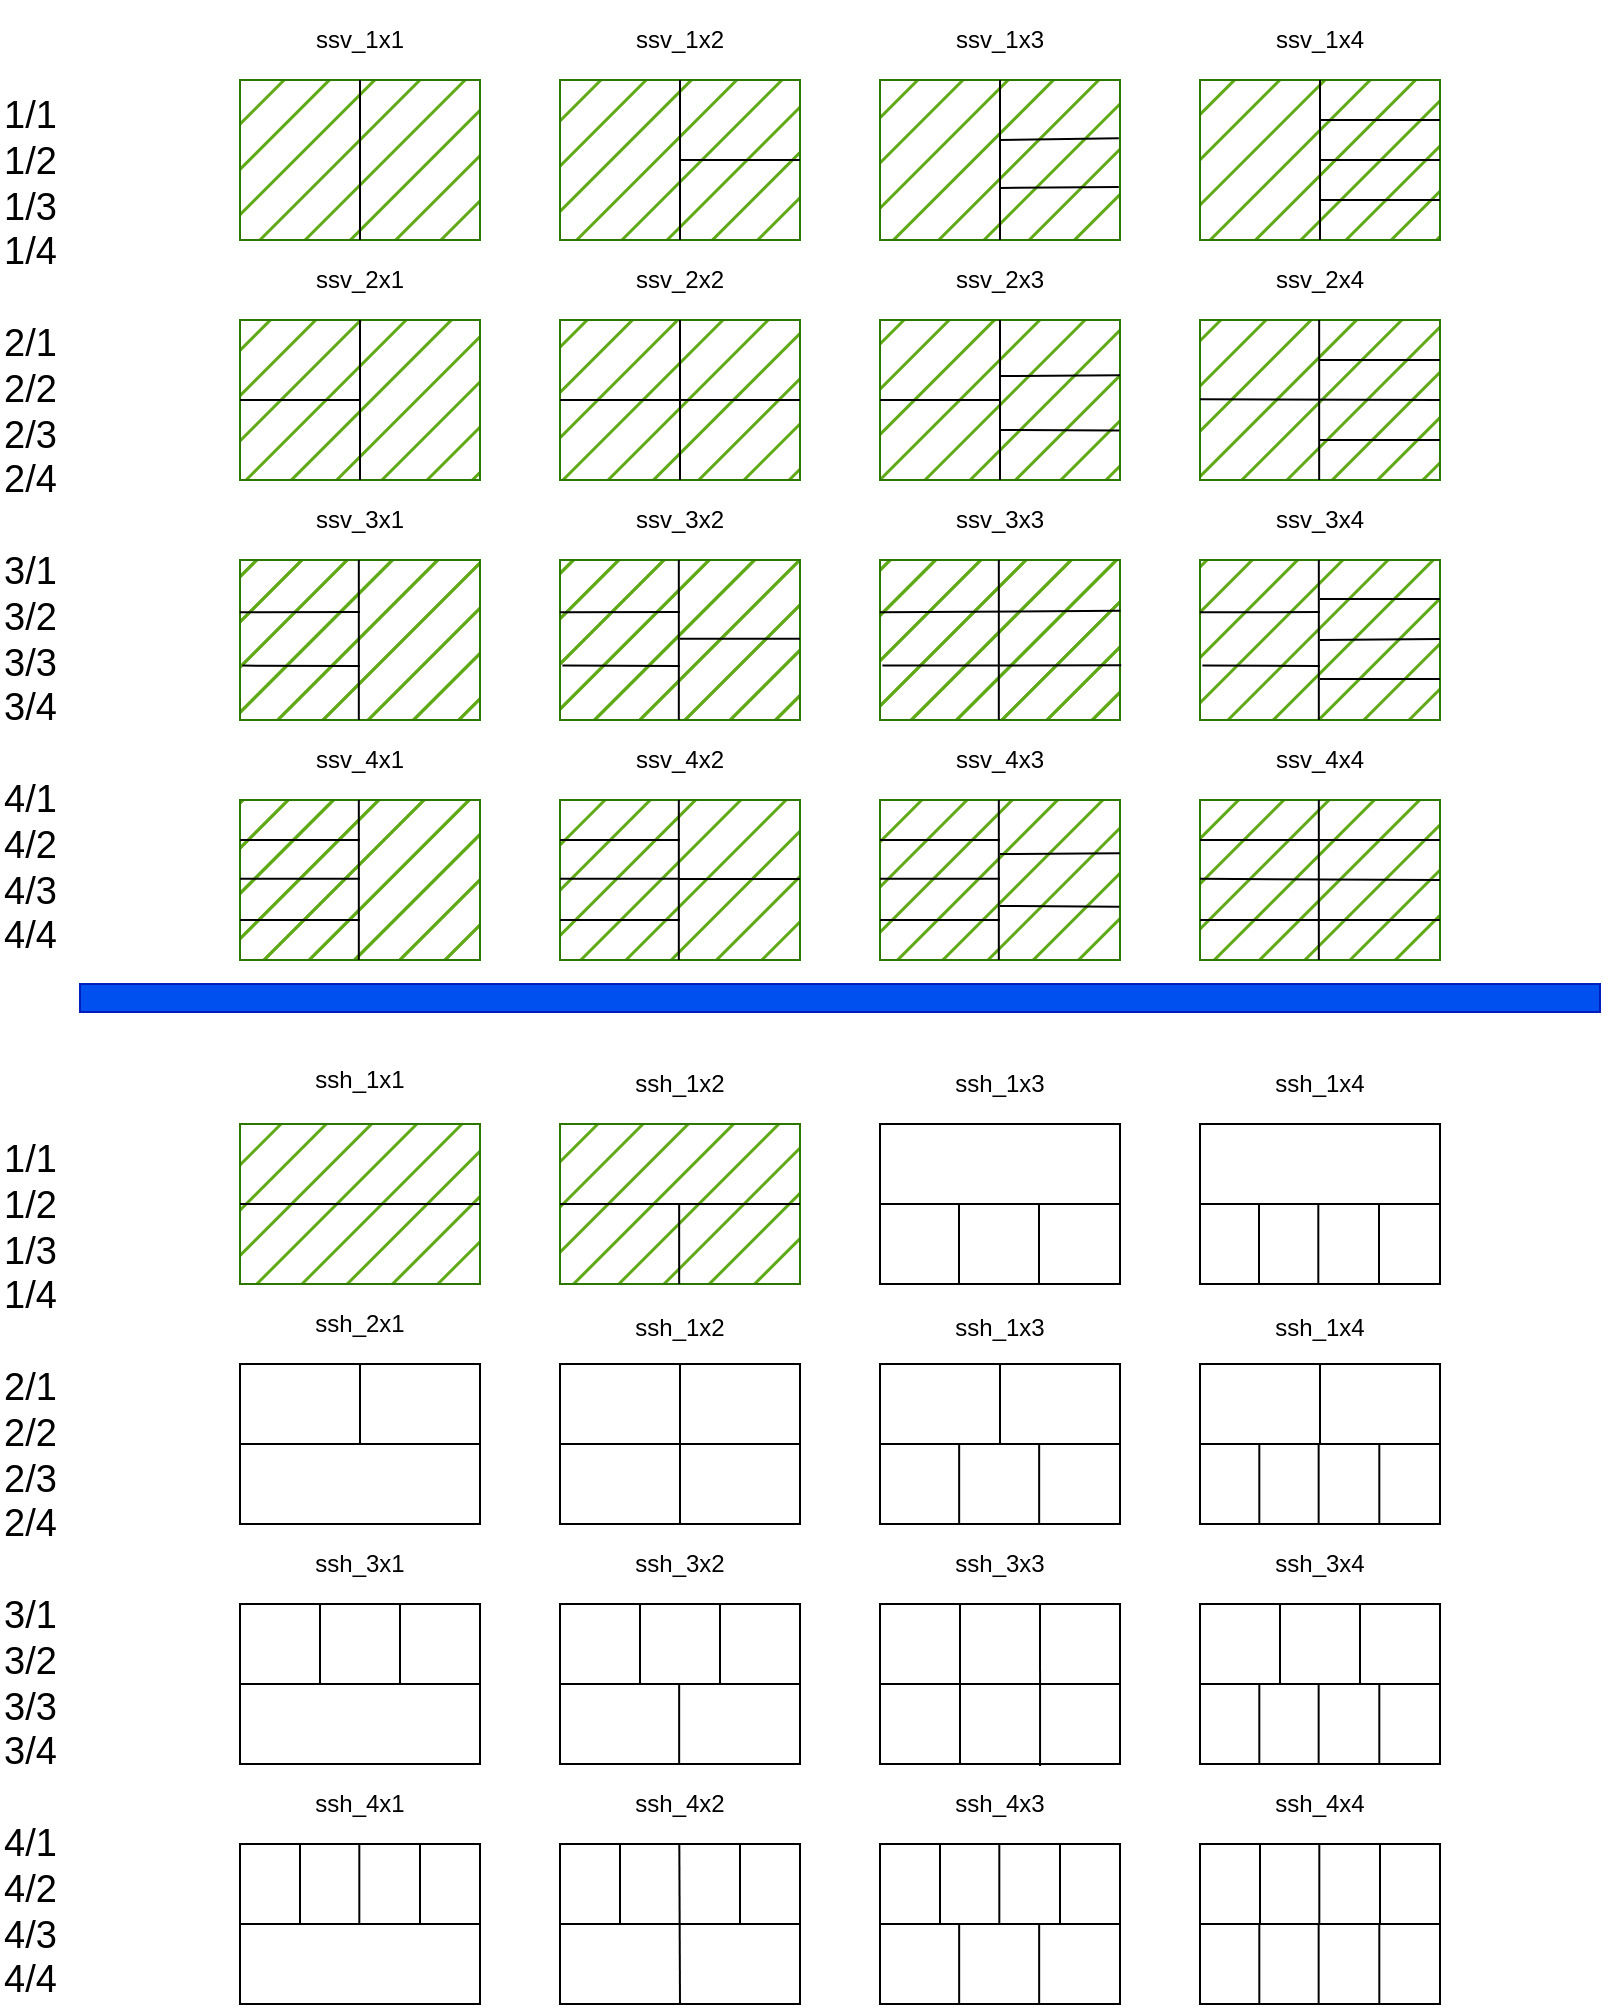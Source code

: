 <mxfile version="21.1.2" type="device">
  <diagram name="Página-1" id="8I20Jd8MXIDyU4Sd0APE">
    <mxGraphModel dx="864" dy="526" grid="1" gridSize="10" guides="1" tooltips="1" connect="1" arrows="1" fold="1" page="1" pageScale="1" pageWidth="827" pageHeight="1169" math="0" shadow="0">
      <root>
        <mxCell id="0" />
        <mxCell id="1" parent="0" />
        <mxCell id="m64otF1Hf2FIzTvc_iQA-4" value="" style="rounded=0;whiteSpace=wrap;html=1;movable=1;resizable=1;rotatable=1;deletable=1;editable=1;locked=0;connectable=1;fillColor=#60a917;fontColor=#ffffff;strokeColor=#2D7600;fillStyle=hatch;" parent="1" vertex="1">
          <mxGeometry x="120" y="40" width="120" height="80" as="geometry" />
        </mxCell>
        <mxCell id="m64otF1Hf2FIzTvc_iQA-6" value="" style="endArrow=none;html=1;rounded=0;exitX=0.5;exitY=1;exitDx=0;exitDy=0;entryX=0.5;entryY=0;entryDx=0;entryDy=0;movable=0;resizable=0;rotatable=0;deletable=0;editable=0;locked=1;connectable=0;" parent="1" source="m64otF1Hf2FIzTvc_iQA-4" target="m64otF1Hf2FIzTvc_iQA-4" edge="1">
          <mxGeometry width="50" height="50" relative="1" as="geometry">
            <mxPoint x="470" y="200" as="sourcePoint" />
            <mxPoint x="520" y="150" as="targetPoint" />
          </mxGeometry>
        </mxCell>
        <mxCell id="m64otF1Hf2FIzTvc_iQA-16" value="1/1&lt;br style=&quot;font-size: 19px;&quot;&gt;1/2&lt;br style=&quot;font-size: 19px;&quot;&gt;1/3&lt;br&gt;1/4&lt;br&gt;&lt;br style=&quot;font-size: 19px;&quot;&gt;2/1&lt;br style=&quot;font-size: 19px;&quot;&gt;2/2&lt;br style=&quot;font-size: 19px;&quot;&gt;2/3&lt;br&gt;2/4&lt;br&gt;&lt;br style=&quot;font-size: 19px;&quot;&gt;3/1&lt;br style=&quot;font-size: 19px;&quot;&gt;3/2&lt;br style=&quot;font-size: 19px;&quot;&gt;3/3&lt;br&gt;3/4&lt;br&gt;&lt;br&gt;4/1&lt;br&gt;4/2&lt;br&gt;4/3&lt;br&gt;4/4&lt;br&gt;" style="text;html=1;strokeColor=none;fillColor=none;align=left;verticalAlign=top;whiteSpace=wrap;rounded=0;fontSize=19;movable=0;resizable=0;rotatable=0;deletable=0;editable=0;locked=1;connectable=0;" parent="1" vertex="1">
          <mxGeometry y="40" width="80" height="440" as="geometry" />
        </mxCell>
        <mxCell id="m64otF1Hf2FIzTvc_iQA-18" value="" style="rounded=0;whiteSpace=wrap;html=1;movable=1;resizable=1;rotatable=1;deletable=1;editable=1;locked=0;connectable=1;fillColor=#60a917;fontColor=#ffffff;strokeColor=#2D7600;fillStyle=hatch;" parent="1" vertex="1">
          <mxGeometry x="280" y="40" width="120" height="80" as="geometry" />
        </mxCell>
        <mxCell id="m64otF1Hf2FIzTvc_iQA-19" value="" style="endArrow=none;html=1;rounded=0;exitX=0.5;exitY=1;exitDx=0;exitDy=0;entryX=0.5;entryY=0;entryDx=0;entryDy=0;movable=0;resizable=0;rotatable=0;deletable=0;editable=0;locked=1;connectable=0;" parent="1" source="m64otF1Hf2FIzTvc_iQA-18" target="m64otF1Hf2FIzTvc_iQA-18" edge="1">
          <mxGeometry width="50" height="50" relative="1" as="geometry">
            <mxPoint x="630" y="200" as="sourcePoint" />
            <mxPoint x="680" y="150" as="targetPoint" />
          </mxGeometry>
        </mxCell>
        <mxCell id="m64otF1Hf2FIzTvc_iQA-21" value="" style="endArrow=none;html=1;rounded=0;entryX=1;entryY=0.5;entryDx=0;entryDy=0;movable=0;resizable=0;rotatable=0;deletable=0;editable=0;locked=1;connectable=0;" parent="1" target="m64otF1Hf2FIzTvc_iQA-18" edge="1">
          <mxGeometry width="50" height="50" relative="1" as="geometry">
            <mxPoint x="340" y="80" as="sourcePoint" />
            <mxPoint x="280" y="140" as="targetPoint" />
          </mxGeometry>
        </mxCell>
        <mxCell id="m64otF1Hf2FIzTvc_iQA-23" value="" style="rounded=0;whiteSpace=wrap;html=1;movable=1;resizable=1;rotatable=1;deletable=1;editable=1;locked=0;connectable=1;fillColor=#60a917;fontColor=#ffffff;strokeColor=#2D7600;fillStyle=hatch;" parent="1" vertex="1">
          <mxGeometry x="440" y="40" width="120" height="80" as="geometry" />
        </mxCell>
        <mxCell id="m64otF1Hf2FIzTvc_iQA-27" value="" style="endArrow=none;html=1;rounded=0;entryX=0.5;entryY=0;entryDx=0;entryDy=0;exitX=0.5;exitY=1;exitDx=0;exitDy=0;movable=0;resizable=0;rotatable=0;deletable=0;editable=0;locked=1;connectable=0;" parent="1" source="m64otF1Hf2FIzTvc_iQA-23" target="m64otF1Hf2FIzTvc_iQA-23" edge="1">
          <mxGeometry width="50" height="50" relative="1" as="geometry">
            <mxPoint x="440" y="110" as="sourcePoint" />
            <mxPoint x="490" y="60" as="targetPoint" />
          </mxGeometry>
        </mxCell>
        <mxCell id="m64otF1Hf2FIzTvc_iQA-28" value="" style="endArrow=none;html=1;rounded=0;entryX=0.995;entryY=0.364;entryDx=0;entryDy=0;entryPerimeter=0;movable=0;resizable=0;rotatable=0;deletable=0;editable=0;locked=1;connectable=0;" parent="1" target="m64otF1Hf2FIzTvc_iQA-23" edge="1">
          <mxGeometry width="50" height="50" relative="1" as="geometry">
            <mxPoint x="500" y="70" as="sourcePoint" />
            <mxPoint x="490" y="60" as="targetPoint" />
          </mxGeometry>
        </mxCell>
        <mxCell id="m64otF1Hf2FIzTvc_iQA-29" value="" style="endArrow=none;html=1;rounded=0;entryX=0.995;entryY=0.669;entryDx=0;entryDy=0;entryPerimeter=0;movable=0;resizable=0;rotatable=0;deletable=0;editable=0;locked=1;connectable=0;" parent="1" target="m64otF1Hf2FIzTvc_iQA-23" edge="1">
          <mxGeometry width="50" height="50" relative="1" as="geometry">
            <mxPoint x="500" y="94" as="sourcePoint" />
            <mxPoint x="490" y="60" as="targetPoint" />
          </mxGeometry>
        </mxCell>
        <mxCell id="m64otF1Hf2FIzTvc_iQA-30" value="" style="rounded=0;whiteSpace=wrap;html=1;movable=1;resizable=1;rotatable=1;deletable=1;editable=1;locked=0;connectable=1;fillColor=#60a917;fontColor=#ffffff;strokeColor=#2D7600;fillStyle=hatch;" parent="1" vertex="1">
          <mxGeometry x="600" y="40" width="120" height="80" as="geometry" />
        </mxCell>
        <mxCell id="m64otF1Hf2FIzTvc_iQA-31" value="" style="endArrow=none;html=1;rounded=0;exitX=0.5;exitY=1;exitDx=0;exitDy=0;entryX=0.5;entryY=0;entryDx=0;entryDy=0;movable=0;resizable=0;rotatable=0;deletable=0;editable=0;locked=1;connectable=0;" parent="1" source="m64otF1Hf2FIzTvc_iQA-30" target="m64otF1Hf2FIzTvc_iQA-30" edge="1">
          <mxGeometry width="50" height="50" relative="1" as="geometry">
            <mxPoint x="390" y="60" as="sourcePoint" />
            <mxPoint x="440" y="10" as="targetPoint" />
          </mxGeometry>
        </mxCell>
        <mxCell id="m64otF1Hf2FIzTvc_iQA-32" value="" style="endArrow=none;html=1;rounded=0;entryX=1;entryY=0.25;entryDx=0;entryDy=0;movable=0;resizable=0;rotatable=0;deletable=0;editable=0;locked=1;connectable=0;" parent="1" target="m64otF1Hf2FIzTvc_iQA-30" edge="1">
          <mxGeometry width="50" height="50" relative="1" as="geometry">
            <mxPoint x="660" y="60" as="sourcePoint" />
            <mxPoint x="440" y="10" as="targetPoint" />
          </mxGeometry>
        </mxCell>
        <mxCell id="m64otF1Hf2FIzTvc_iQA-33" value="" style="endArrow=none;html=1;rounded=0;entryX=1;entryY=0.75;entryDx=0;entryDy=0;movable=0;resizable=0;rotatable=0;deletable=0;editable=0;locked=1;connectable=0;" parent="1" target="m64otF1Hf2FIzTvc_iQA-30" edge="1">
          <mxGeometry width="50" height="50" relative="1" as="geometry">
            <mxPoint x="660" y="100" as="sourcePoint" />
            <mxPoint x="730" y="70" as="targetPoint" />
          </mxGeometry>
        </mxCell>
        <mxCell id="m64otF1Hf2FIzTvc_iQA-34" value="" style="endArrow=none;html=1;rounded=0;entryX=1;entryY=0.5;entryDx=0;entryDy=0;movable=0;resizable=0;rotatable=0;deletable=0;editable=0;locked=1;connectable=0;" parent="1" target="m64otF1Hf2FIzTvc_iQA-30" edge="1">
          <mxGeometry width="50" height="50" relative="1" as="geometry">
            <mxPoint x="660" y="80" as="sourcePoint" />
            <mxPoint x="730" y="110" as="targetPoint" />
          </mxGeometry>
        </mxCell>
        <mxCell id="m64otF1Hf2FIzTvc_iQA-35" value="" style="rounded=0;whiteSpace=wrap;html=1;movable=1;resizable=1;rotatable=1;deletable=1;editable=1;locked=0;connectable=1;fillColor=#60a917;fontColor=#ffffff;strokeColor=#2D7600;fillStyle=hatch;" parent="1" vertex="1">
          <mxGeometry x="120" y="160" width="120" height="80" as="geometry" />
        </mxCell>
        <mxCell id="m64otF1Hf2FIzTvc_iQA-36" value="" style="rounded=0;whiteSpace=wrap;html=1;movable=1;resizable=1;rotatable=1;deletable=1;editable=1;locked=0;connectable=1;fillColor=#60a917;fontColor=#ffffff;strokeColor=#2D7600;fillStyle=hatch;" parent="1" vertex="1">
          <mxGeometry x="280" y="160" width="120" height="80" as="geometry" />
        </mxCell>
        <mxCell id="m64otF1Hf2FIzTvc_iQA-37" value="" style="rounded=0;whiteSpace=wrap;html=1;movable=1;resizable=1;rotatable=1;deletable=1;editable=1;locked=0;connectable=1;fillColor=#60a917;fontColor=#ffffff;strokeColor=#2D7600;fillStyle=hatch;" parent="1" vertex="1">
          <mxGeometry x="440" y="160" width="120" height="80" as="geometry" />
        </mxCell>
        <mxCell id="m64otF1Hf2FIzTvc_iQA-38" value="" style="rounded=0;whiteSpace=wrap;html=1;movable=1;resizable=1;rotatable=1;deletable=1;editable=1;locked=0;connectable=1;fillColor=#60a917;fontColor=#ffffff;strokeColor=#2D7600;fillStyle=hatch;" parent="1" vertex="1">
          <mxGeometry x="600" y="160" width="120" height="80" as="geometry" />
        </mxCell>
        <mxCell id="m64otF1Hf2FIzTvc_iQA-47" value="" style="endArrow=none;html=1;rounded=0;exitX=0.5;exitY=1;exitDx=0;exitDy=0;entryX=0.5;entryY=0;entryDx=0;entryDy=0;movable=0;resizable=0;rotatable=0;deletable=0;editable=0;locked=1;connectable=0;" parent="1" source="m64otF1Hf2FIzTvc_iQA-35" target="m64otF1Hf2FIzTvc_iQA-35" edge="1">
          <mxGeometry width="50" height="50" relative="1" as="geometry">
            <mxPoint x="190" y="130" as="sourcePoint" />
            <mxPoint x="190" y="50" as="targetPoint" />
          </mxGeometry>
        </mxCell>
        <mxCell id="m64otF1Hf2FIzTvc_iQA-48" value="" style="endArrow=none;html=1;rounded=0;entryX=0;entryY=0.5;entryDx=0;entryDy=0;movable=0;resizable=0;rotatable=0;deletable=0;editable=0;locked=1;connectable=0;" parent="1" target="m64otF1Hf2FIzTvc_iQA-35" edge="1">
          <mxGeometry width="50" height="50" relative="1" as="geometry">
            <mxPoint x="180" y="200" as="sourcePoint" />
            <mxPoint x="190" y="170" as="targetPoint" />
          </mxGeometry>
        </mxCell>
        <mxCell id="m64otF1Hf2FIzTvc_iQA-49" value="" style="endArrow=none;html=1;rounded=0;entryX=0.5;entryY=0;entryDx=0;entryDy=0;movable=0;resizable=0;rotatable=0;deletable=0;editable=0;locked=1;connectable=0;" parent="1" target="m64otF1Hf2FIzTvc_iQA-36" edge="1">
          <mxGeometry width="50" height="50" relative="1" as="geometry">
            <mxPoint x="340" y="240" as="sourcePoint" />
            <mxPoint x="190" y="170" as="targetPoint" />
          </mxGeometry>
        </mxCell>
        <mxCell id="m64otF1Hf2FIzTvc_iQA-51" value="" style="endArrow=none;html=1;rounded=0;entryX=0;entryY=0.5;entryDx=0;entryDy=0;exitX=1;exitY=0.5;exitDx=0;exitDy=0;movable=0;resizable=0;rotatable=0;deletable=0;editable=0;locked=1;connectable=0;" parent="1" source="m64otF1Hf2FIzTvc_iQA-36" target="m64otF1Hf2FIzTvc_iQA-36" edge="1">
          <mxGeometry width="50" height="50" relative="1" as="geometry">
            <mxPoint x="350" y="250" as="sourcePoint" />
            <mxPoint x="350" y="170" as="targetPoint" />
          </mxGeometry>
        </mxCell>
        <mxCell id="m64otF1Hf2FIzTvc_iQA-52" value="" style="endArrow=none;html=1;rounded=0;entryX=0.5;entryY=0;entryDx=0;entryDy=0;exitX=0.5;exitY=1;exitDx=0;exitDy=0;movable=0;resizable=0;rotatable=0;deletable=0;editable=0;locked=1;connectable=0;" parent="1" source="m64otF1Hf2FIzTvc_iQA-37" target="m64otF1Hf2FIzTvc_iQA-37" edge="1">
          <mxGeometry width="50" height="50" relative="1" as="geometry">
            <mxPoint x="350" y="250" as="sourcePoint" />
            <mxPoint x="350" y="170" as="targetPoint" />
          </mxGeometry>
        </mxCell>
        <mxCell id="m64otF1Hf2FIzTvc_iQA-53" value="" style="endArrow=none;html=1;rounded=0;entryX=0;entryY=0.5;entryDx=0;entryDy=0;movable=0;resizable=0;rotatable=0;deletable=0;editable=0;locked=1;connectable=0;" parent="1" target="m64otF1Hf2FIzTvc_iQA-37" edge="1">
          <mxGeometry width="50" height="50" relative="1" as="geometry">
            <mxPoint x="500" y="200" as="sourcePoint" />
            <mxPoint x="510" y="170" as="targetPoint" />
          </mxGeometry>
        </mxCell>
        <mxCell id="m64otF1Hf2FIzTvc_iQA-54" value="" style="endArrow=none;html=1;rounded=0;entryX=1;entryY=0.345;entryDx=0;entryDy=0;entryPerimeter=0;movable=0;resizable=0;rotatable=0;deletable=0;editable=0;locked=1;connectable=0;" parent="1" target="m64otF1Hf2FIzTvc_iQA-37" edge="1">
          <mxGeometry width="50" height="50" relative="1" as="geometry">
            <mxPoint x="500" y="188" as="sourcePoint" />
            <mxPoint x="560" y="190" as="targetPoint" />
          </mxGeometry>
        </mxCell>
        <mxCell id="m64otF1Hf2FIzTvc_iQA-55" value="" style="endArrow=none;html=1;rounded=0;entryX=0.997;entryY=0.69;entryDx=0;entryDy=0;entryPerimeter=0;movable=0;resizable=0;rotatable=0;deletable=0;editable=0;locked=1;connectable=0;" parent="1" target="m64otF1Hf2FIzTvc_iQA-37" edge="1">
          <mxGeometry width="50" height="50" relative="1" as="geometry">
            <mxPoint x="500" y="215" as="sourcePoint" />
            <mxPoint x="560" y="210" as="targetPoint" />
          </mxGeometry>
        </mxCell>
        <mxCell id="m64otF1Hf2FIzTvc_iQA-57" value="" style="endArrow=none;html=1;rounded=0;entryX=0.5;entryY=0;entryDx=0;entryDy=0;exitX=0.5;exitY=1;exitDx=0;exitDy=0;movable=0;resizable=0;rotatable=0;deletable=0;editable=0;locked=1;connectable=0;" parent="1" edge="1">
          <mxGeometry width="50" height="50" relative="1" as="geometry">
            <mxPoint x="659.58" y="240" as="sourcePoint" />
            <mxPoint x="659.58" y="160" as="targetPoint" />
          </mxGeometry>
        </mxCell>
        <mxCell id="m64otF1Hf2FIzTvc_iQA-58" value="" style="endArrow=none;html=1;rounded=0;entryX=0;entryY=0.5;entryDx=0;entryDy=0;exitX=1;exitY=0.5;exitDx=0;exitDy=0;movable=0;resizable=0;rotatable=0;deletable=0;editable=0;locked=1;connectable=0;" parent="1" source="m64otF1Hf2FIzTvc_iQA-38" edge="1">
          <mxGeometry width="50" height="50" relative="1" as="geometry">
            <mxPoint x="660" y="199.58" as="sourcePoint" />
            <mxPoint x="600" y="199.58" as="targetPoint" />
          </mxGeometry>
        </mxCell>
        <mxCell id="m64otF1Hf2FIzTvc_iQA-59" value="" style="endArrow=none;html=1;rounded=0;entryX=1;entryY=0.5;entryDx=0;entryDy=0;movable=0;resizable=0;rotatable=0;deletable=0;editable=0;locked=1;connectable=0;" parent="1" edge="1">
          <mxGeometry width="50" height="50" relative="1" as="geometry">
            <mxPoint x="660" y="180" as="sourcePoint" />
            <mxPoint x="720" y="180" as="targetPoint" />
          </mxGeometry>
        </mxCell>
        <mxCell id="m64otF1Hf2FIzTvc_iQA-60" value="" style="endArrow=none;html=1;rounded=0;entryX=1;entryY=0.5;entryDx=0;entryDy=0;movable=0;resizable=0;rotatable=0;deletable=0;editable=0;locked=1;connectable=0;" parent="1" edge="1">
          <mxGeometry width="50" height="50" relative="1" as="geometry">
            <mxPoint x="660" y="220" as="sourcePoint" />
            <mxPoint x="720" y="220" as="targetPoint" />
          </mxGeometry>
        </mxCell>
        <mxCell id="m64otF1Hf2FIzTvc_iQA-84" value="" style="group;movable=1;resizable=1;rotatable=1;deletable=1;editable=1;locked=0;connectable=1;fillColor=#60a917;fontColor=#ffffff;strokeColor=#2D7600;fillStyle=hatch;" parent="1" vertex="1" connectable="0">
          <mxGeometry x="120" y="280" width="120" height="80" as="geometry" />
        </mxCell>
        <mxCell id="m64otF1Hf2FIzTvc_iQA-39" value="" style="rounded=0;whiteSpace=wrap;html=1;movable=1;resizable=1;rotatable=1;deletable=1;editable=1;locked=0;connectable=1;fillColor=#60a917;fontColor=#ffffff;strokeColor=#2D7600;fillStyle=hatch;" parent="m64otF1Hf2FIzTvc_iQA-84" vertex="1">
          <mxGeometry width="120" height="80" as="geometry" />
        </mxCell>
        <mxCell id="m64otF1Hf2FIzTvc_iQA-63" value="" style="endArrow=none;html=1;rounded=0;exitX=0.5;exitY=1;exitDx=0;exitDy=0;entryX=0.5;entryY=0;entryDx=0;entryDy=0;movable=0;resizable=0;rotatable=0;deletable=0;editable=0;locked=1;connectable=0;" parent="m64otF1Hf2FIzTvc_iQA-84" edge="1">
          <mxGeometry width="50" height="50" relative="1" as="geometry">
            <mxPoint x="59.41" y="80" as="sourcePoint" />
            <mxPoint x="59.41" as="targetPoint" />
          </mxGeometry>
        </mxCell>
        <mxCell id="m64otF1Hf2FIzTvc_iQA-74" value="" style="endArrow=none;html=1;rounded=0;exitX=0.01;exitY=0.66;exitDx=0;exitDy=0;exitPerimeter=0;movable=0;resizable=0;rotatable=0;deletable=0;editable=0;locked=1;connectable=0;" parent="m64otF1Hf2FIzTvc_iQA-84" source="m64otF1Hf2FIzTvc_iQA-39" edge="1">
          <mxGeometry width="50" height="50" relative="1" as="geometry">
            <mxPoint y="50" as="sourcePoint" />
            <mxPoint x="60" y="53" as="targetPoint" />
          </mxGeometry>
        </mxCell>
        <mxCell id="m64otF1Hf2FIzTvc_iQA-75" value="" style="endArrow=none;html=1;rounded=0;exitX=-0.001;exitY=0.327;exitDx=0;exitDy=0;exitPerimeter=0;movable=0;resizable=0;rotatable=0;deletable=0;editable=0;locked=1;connectable=0;" parent="m64otF1Hf2FIzTvc_iQA-84" source="m64otF1Hf2FIzTvc_iQA-39" edge="1">
          <mxGeometry width="50" height="50" relative="1" as="geometry">
            <mxPoint y="30" as="sourcePoint" />
            <mxPoint x="60" y="26" as="targetPoint" />
          </mxGeometry>
        </mxCell>
        <mxCell id="m64otF1Hf2FIzTvc_iQA-85" value="" style="group;movable=1;resizable=1;rotatable=1;deletable=1;editable=1;locked=0;connectable=1;fillColor=#60a917;fontColor=#ffffff;strokeColor=#2D7600;fillStyle=hatch;" parent="1" vertex="1" connectable="0">
          <mxGeometry x="280" y="280" width="120" height="80" as="geometry" />
        </mxCell>
        <mxCell id="m64otF1Hf2FIzTvc_iQA-86" value="" style="rounded=0;whiteSpace=wrap;html=1;movable=1;resizable=1;rotatable=1;deletable=1;editable=1;locked=0;connectable=1;fillStyle=hatch;fillColor=#60a917;fontColor=#ffffff;strokeColor=#2D7600;" parent="m64otF1Hf2FIzTvc_iQA-85" vertex="1">
          <mxGeometry width="120" height="80" as="geometry" />
        </mxCell>
        <mxCell id="m64otF1Hf2FIzTvc_iQA-87" value="" style="endArrow=none;html=1;rounded=0;exitX=0.5;exitY=1;exitDx=0;exitDy=0;entryX=0.5;entryY=0;entryDx=0;entryDy=0;movable=1;resizable=1;rotatable=1;deletable=1;editable=1;locked=0;connectable=1;" parent="m64otF1Hf2FIzTvc_iQA-85" edge="1">
          <mxGeometry width="50" height="50" relative="1" as="geometry">
            <mxPoint x="59.41" y="80" as="sourcePoint" />
            <mxPoint x="59.41" as="targetPoint" />
          </mxGeometry>
        </mxCell>
        <mxCell id="m64otF1Hf2FIzTvc_iQA-88" value="" style="endArrow=none;html=1;rounded=0;exitX=0.01;exitY=0.66;exitDx=0;exitDy=0;exitPerimeter=0;movable=1;resizable=1;rotatable=1;deletable=1;editable=1;locked=0;connectable=1;" parent="m64otF1Hf2FIzTvc_iQA-85" source="m64otF1Hf2FIzTvc_iQA-86" edge="1">
          <mxGeometry width="50" height="50" relative="1" as="geometry">
            <mxPoint y="50" as="sourcePoint" />
            <mxPoint x="60" y="53" as="targetPoint" />
          </mxGeometry>
        </mxCell>
        <mxCell id="m64otF1Hf2FIzTvc_iQA-89" value="" style="endArrow=none;html=1;rounded=0;exitX=-0.001;exitY=0.327;exitDx=0;exitDy=0;exitPerimeter=0;movable=1;resizable=1;rotatable=1;deletable=1;editable=1;locked=0;connectable=1;" parent="m64otF1Hf2FIzTvc_iQA-85" source="m64otF1Hf2FIzTvc_iQA-86" edge="1">
          <mxGeometry width="50" height="50" relative="1" as="geometry">
            <mxPoint y="30" as="sourcePoint" />
            <mxPoint x="60" y="26" as="targetPoint" />
          </mxGeometry>
        </mxCell>
        <mxCell id="m64otF1Hf2FIzTvc_iQA-100" value="" style="endArrow=none;html=1;rounded=0;entryX=0;entryY=0.5;entryDx=0;entryDy=0;movable=1;resizable=1;rotatable=1;deletable=1;editable=1;locked=0;connectable=1;" parent="m64otF1Hf2FIzTvc_iQA-85" edge="1">
          <mxGeometry width="50" height="50" relative="1" as="geometry">
            <mxPoint x="120" y="39.41" as="sourcePoint" />
            <mxPoint x="60" y="39.41" as="targetPoint" />
          </mxGeometry>
        </mxCell>
        <mxCell id="m64otF1Hf2FIzTvc_iQA-90" value="" style="group;movable=1;resizable=1;rotatable=1;deletable=1;editable=1;locked=0;connectable=1;fillColor=#60a917;fontColor=#ffffff;strokeColor=#2D7600;fillStyle=hatch;" parent="1" vertex="1" connectable="0">
          <mxGeometry x="440" y="280" width="120" height="80" as="geometry" />
        </mxCell>
        <mxCell id="m64otF1Hf2FIzTvc_iQA-91" value="" style="rounded=0;whiteSpace=wrap;html=1;movable=1;resizable=1;rotatable=1;deletable=1;editable=1;locked=0;connectable=1;fillColor=#60a917;fontColor=#ffffff;strokeColor=#2D7600;fillStyle=hatch;" parent="m64otF1Hf2FIzTvc_iQA-90" vertex="1">
          <mxGeometry width="120" height="80" as="geometry" />
        </mxCell>
        <mxCell id="m64otF1Hf2FIzTvc_iQA-92" value="" style="endArrow=none;html=1;rounded=0;exitX=0.5;exitY=1;exitDx=0;exitDy=0;entryX=0.5;entryY=0;entryDx=0;entryDy=0;movable=1;resizable=1;rotatable=1;deletable=1;editable=1;locked=0;connectable=1;" parent="m64otF1Hf2FIzTvc_iQA-90" edge="1">
          <mxGeometry width="50" height="50" relative="1" as="geometry">
            <mxPoint x="59.41" y="80" as="sourcePoint" />
            <mxPoint x="59.41" as="targetPoint" />
          </mxGeometry>
        </mxCell>
        <mxCell id="m64otF1Hf2FIzTvc_iQA-93" value="" style="endArrow=none;html=1;rounded=0;exitX=0.01;exitY=0.66;exitDx=0;exitDy=0;exitPerimeter=0;entryX=1.005;entryY=0.658;entryDx=0;entryDy=0;entryPerimeter=0;movable=1;resizable=1;rotatable=1;deletable=1;editable=1;locked=0;connectable=1;" parent="m64otF1Hf2FIzTvc_iQA-90" source="m64otF1Hf2FIzTvc_iQA-91" target="m64otF1Hf2FIzTvc_iQA-91" edge="1">
          <mxGeometry width="50" height="50" relative="1" as="geometry">
            <mxPoint y="50" as="sourcePoint" />
            <mxPoint x="60" y="53" as="targetPoint" />
          </mxGeometry>
        </mxCell>
        <mxCell id="m64otF1Hf2FIzTvc_iQA-94" value="" style="endArrow=none;html=1;rounded=0;exitX=-0.001;exitY=0.327;exitDx=0;exitDy=0;exitPerimeter=0;entryX=1.002;entryY=0.317;entryDx=0;entryDy=0;entryPerimeter=0;movable=1;resizable=1;rotatable=1;deletable=1;editable=1;locked=0;connectable=1;" parent="m64otF1Hf2FIzTvc_iQA-90" source="m64otF1Hf2FIzTvc_iQA-91" target="m64otF1Hf2FIzTvc_iQA-91" edge="1">
          <mxGeometry width="50" height="50" relative="1" as="geometry">
            <mxPoint y="30" as="sourcePoint" />
            <mxPoint x="60" y="26" as="targetPoint" />
          </mxGeometry>
        </mxCell>
        <mxCell id="m64otF1Hf2FIzTvc_iQA-95" value="" style="group;movable=1;resizable=1;rotatable=1;deletable=1;editable=1;locked=0;connectable=1;" parent="1" vertex="1" connectable="0">
          <mxGeometry x="600" y="280" width="120" height="80" as="geometry" />
        </mxCell>
        <mxCell id="m64otF1Hf2FIzTvc_iQA-96" value="" style="rounded=0;whiteSpace=wrap;html=1;movable=1;resizable=1;rotatable=1;deletable=1;editable=1;locked=0;connectable=1;fillColor=#60a917;fontColor=#ffffff;strokeColor=#2D7600;fillStyle=hatch;" parent="m64otF1Hf2FIzTvc_iQA-95" vertex="1">
          <mxGeometry width="120" height="80" as="geometry" />
        </mxCell>
        <mxCell id="m64otF1Hf2FIzTvc_iQA-97" value="" style="endArrow=none;html=1;rounded=0;exitX=0.5;exitY=1;exitDx=0;exitDy=0;entryX=0.5;entryY=0;entryDx=0;entryDy=0;movable=0;resizable=0;rotatable=0;deletable=0;editable=0;locked=1;connectable=0;" parent="m64otF1Hf2FIzTvc_iQA-95" edge="1">
          <mxGeometry width="50" height="50" relative="1" as="geometry">
            <mxPoint x="59.41" y="80" as="sourcePoint" />
            <mxPoint x="59.41" as="targetPoint" />
          </mxGeometry>
        </mxCell>
        <mxCell id="m64otF1Hf2FIzTvc_iQA-98" value="" style="endArrow=none;html=1;rounded=0;exitX=0.01;exitY=0.66;exitDx=0;exitDy=0;exitPerimeter=0;movable=0;resizable=0;rotatable=0;deletable=0;editable=0;locked=1;connectable=0;" parent="m64otF1Hf2FIzTvc_iQA-95" source="m64otF1Hf2FIzTvc_iQA-96" edge="1">
          <mxGeometry width="50" height="50" relative="1" as="geometry">
            <mxPoint y="50" as="sourcePoint" />
            <mxPoint x="60" y="53" as="targetPoint" />
          </mxGeometry>
        </mxCell>
        <mxCell id="m64otF1Hf2FIzTvc_iQA-99" value="" style="endArrow=none;html=1;rounded=0;exitX=-0.001;exitY=0.327;exitDx=0;exitDy=0;exitPerimeter=0;movable=0;resizable=0;rotatable=0;deletable=0;editable=0;locked=1;connectable=0;" parent="m64otF1Hf2FIzTvc_iQA-95" source="m64otF1Hf2FIzTvc_iQA-96" edge="1">
          <mxGeometry width="50" height="50" relative="1" as="geometry">
            <mxPoint y="30" as="sourcePoint" />
            <mxPoint x="60" y="26" as="targetPoint" />
          </mxGeometry>
        </mxCell>
        <mxCell id="m64otF1Hf2FIzTvc_iQA-101" value="" style="endArrow=none;html=1;rounded=0;exitX=1;exitY=0.5;exitDx=0;exitDy=0;movable=0;resizable=0;rotatable=0;deletable=0;editable=0;locked=1;connectable=0;" parent="m64otF1Hf2FIzTvc_iQA-95" edge="1">
          <mxGeometry width="50" height="50" relative="1" as="geometry">
            <mxPoint x="120" y="39.5" as="sourcePoint" />
            <mxPoint x="60" y="40" as="targetPoint" />
          </mxGeometry>
        </mxCell>
        <mxCell id="m64otF1Hf2FIzTvc_iQA-102" value="" style="endArrow=none;html=1;rounded=0;entryX=1;entryY=0.5;entryDx=0;entryDy=0;movable=0;resizable=0;rotatable=0;deletable=0;editable=0;locked=1;connectable=0;" parent="m64otF1Hf2FIzTvc_iQA-95" edge="1">
          <mxGeometry width="50" height="50" relative="1" as="geometry">
            <mxPoint x="60" y="19.5" as="sourcePoint" />
            <mxPoint x="120" y="19.5" as="targetPoint" />
          </mxGeometry>
        </mxCell>
        <mxCell id="m64otF1Hf2FIzTvc_iQA-103" value="" style="endArrow=none;html=1;rounded=0;entryX=1;entryY=0.5;entryDx=0;entryDy=0;movable=0;resizable=0;rotatable=0;deletable=0;editable=0;locked=1;connectable=0;" parent="m64otF1Hf2FIzTvc_iQA-95" edge="1">
          <mxGeometry width="50" height="50" relative="1" as="geometry">
            <mxPoint x="60" y="59.5" as="sourcePoint" />
            <mxPoint x="120" y="59.5" as="targetPoint" />
          </mxGeometry>
        </mxCell>
        <mxCell id="m64otF1Hf2FIzTvc_iQA-104" value="" style="group;movable=1;resizable=1;rotatable=1;deletable=1;editable=1;locked=0;connectable=1;fillColor=#60a917;fontColor=#ffffff;strokeColor=#2D7600;fillStyle=hatch;" parent="1" vertex="1" connectable="0">
          <mxGeometry x="120" y="400" width="120" height="80" as="geometry" />
        </mxCell>
        <mxCell id="m64otF1Hf2FIzTvc_iQA-43" value="" style="rounded=0;whiteSpace=wrap;html=1;movable=1;resizable=1;rotatable=1;deletable=1;editable=1;locked=0;connectable=1;fillColor=#60a917;fontColor=#ffffff;strokeColor=#2D7600;fillStyle=hatch;" parent="m64otF1Hf2FIzTvc_iQA-104" vertex="1">
          <mxGeometry width="120" height="80" as="geometry" />
        </mxCell>
        <mxCell id="m64otF1Hf2FIzTvc_iQA-64" value="" style="endArrow=none;html=1;rounded=0;exitX=0.5;exitY=1;exitDx=0;exitDy=0;entryX=0.5;entryY=0;entryDx=0;entryDy=0;movable=0;resizable=0;rotatable=0;deletable=0;editable=0;locked=1;connectable=0;" parent="m64otF1Hf2FIzTvc_iQA-104" edge="1">
          <mxGeometry width="50" height="50" relative="1" as="geometry">
            <mxPoint x="59.41" y="80" as="sourcePoint" />
            <mxPoint x="59.41" as="targetPoint" />
          </mxGeometry>
        </mxCell>
        <mxCell id="m64otF1Hf2FIzTvc_iQA-71" value="" style="endArrow=none;html=1;rounded=0;entryX=1;entryY=0.5;entryDx=0;entryDy=0;movable=0;resizable=0;rotatable=0;deletable=0;editable=0;locked=1;connectable=0;" parent="m64otF1Hf2FIzTvc_iQA-104" edge="1">
          <mxGeometry width="50" height="50" relative="1" as="geometry">
            <mxPoint y="60" as="sourcePoint" />
            <mxPoint x="60" y="60" as="targetPoint" />
          </mxGeometry>
        </mxCell>
        <mxCell id="m64otF1Hf2FIzTvc_iQA-72" value="" style="endArrow=none;html=1;rounded=0;entryX=1;entryY=0.5;entryDx=0;entryDy=0;movable=0;resizable=0;rotatable=0;deletable=0;editable=0;locked=1;connectable=0;" parent="m64otF1Hf2FIzTvc_iQA-104" edge="1">
          <mxGeometry width="50" height="50" relative="1" as="geometry">
            <mxPoint y="39.41" as="sourcePoint" />
            <mxPoint x="60" y="39.41" as="targetPoint" />
          </mxGeometry>
        </mxCell>
        <mxCell id="m64otF1Hf2FIzTvc_iQA-73" value="" style="endArrow=none;html=1;rounded=0;entryX=1;entryY=0.5;entryDx=0;entryDy=0;movable=0;resizable=0;rotatable=0;deletable=0;editable=0;locked=1;connectable=0;" parent="m64otF1Hf2FIzTvc_iQA-104" edge="1">
          <mxGeometry width="50" height="50" relative="1" as="geometry">
            <mxPoint y="20" as="sourcePoint" />
            <mxPoint x="60" y="20" as="targetPoint" />
          </mxGeometry>
        </mxCell>
        <mxCell id="m64otF1Hf2FIzTvc_iQA-105" value="" style="group;movable=1;resizable=1;rotatable=1;deletable=1;editable=1;locked=0;connectable=1;" parent="1" vertex="1" connectable="0">
          <mxGeometry x="280" y="400" width="120" height="80" as="geometry" />
        </mxCell>
        <mxCell id="m64otF1Hf2FIzTvc_iQA-106" value="" style="rounded=0;whiteSpace=wrap;html=1;movable=1;resizable=1;rotatable=1;deletable=1;editable=1;locked=0;connectable=1;fillColor=#60a917;fontColor=#ffffff;strokeColor=#2D7600;fillStyle=hatch;" parent="m64otF1Hf2FIzTvc_iQA-105" vertex="1">
          <mxGeometry width="120" height="80" as="geometry" />
        </mxCell>
        <mxCell id="m64otF1Hf2FIzTvc_iQA-107" value="" style="endArrow=none;html=1;rounded=0;exitX=0.5;exitY=1;exitDx=0;exitDy=0;entryX=0.5;entryY=0;entryDx=0;entryDy=0;movable=0;resizable=0;rotatable=0;deletable=0;editable=0;locked=1;connectable=0;" parent="m64otF1Hf2FIzTvc_iQA-105" edge="1">
          <mxGeometry width="50" height="50" relative="1" as="geometry">
            <mxPoint x="59.41" y="80" as="sourcePoint" />
            <mxPoint x="59.41" as="targetPoint" />
          </mxGeometry>
        </mxCell>
        <mxCell id="m64otF1Hf2FIzTvc_iQA-108" value="" style="endArrow=none;html=1;rounded=0;entryX=1;entryY=0.5;entryDx=0;entryDy=0;movable=0;resizable=0;rotatable=0;deletable=0;editable=0;locked=1;connectable=0;" parent="m64otF1Hf2FIzTvc_iQA-105" edge="1">
          <mxGeometry width="50" height="50" relative="1" as="geometry">
            <mxPoint y="60" as="sourcePoint" />
            <mxPoint x="60" y="60" as="targetPoint" />
          </mxGeometry>
        </mxCell>
        <mxCell id="m64otF1Hf2FIzTvc_iQA-109" value="" style="endArrow=none;html=1;rounded=0;entryX=1;entryY=0.5;entryDx=0;entryDy=0;movable=0;resizable=0;rotatable=0;deletable=0;editable=0;locked=1;connectable=0;" parent="m64otF1Hf2FIzTvc_iQA-105" edge="1">
          <mxGeometry width="50" height="50" relative="1" as="geometry">
            <mxPoint y="39.41" as="sourcePoint" />
            <mxPoint x="60" y="39.41" as="targetPoint" />
          </mxGeometry>
        </mxCell>
        <mxCell id="m64otF1Hf2FIzTvc_iQA-110" value="" style="endArrow=none;html=1;rounded=0;entryX=1;entryY=0.5;entryDx=0;entryDy=0;movable=0;resizable=0;rotatable=0;deletable=0;editable=0;locked=1;connectable=0;" parent="m64otF1Hf2FIzTvc_iQA-105" edge="1">
          <mxGeometry width="50" height="50" relative="1" as="geometry">
            <mxPoint y="20" as="sourcePoint" />
            <mxPoint x="60" y="20" as="targetPoint" />
          </mxGeometry>
        </mxCell>
        <mxCell id="m64otF1Hf2FIzTvc_iQA-123" value="" style="endArrow=none;html=1;rounded=0;entryX=0;entryY=0.5;entryDx=0;entryDy=0;movable=0;resizable=0;rotatable=0;deletable=0;editable=0;locked=1;connectable=0;" parent="m64otF1Hf2FIzTvc_iQA-105" edge="1">
          <mxGeometry width="50" height="50" relative="1" as="geometry">
            <mxPoint x="120" y="39.5" as="sourcePoint" />
            <mxPoint x="60" y="39.5" as="targetPoint" />
          </mxGeometry>
        </mxCell>
        <mxCell id="m64otF1Hf2FIzTvc_iQA-111" value="" style="group;movable=1;resizable=1;rotatable=1;deletable=1;editable=1;locked=0;connectable=1;" parent="1" vertex="1" connectable="0">
          <mxGeometry x="440" y="400" width="120" height="80" as="geometry" />
        </mxCell>
        <mxCell id="m64otF1Hf2FIzTvc_iQA-112" value="" style="rounded=0;whiteSpace=wrap;html=1;movable=1;resizable=1;rotatable=1;deletable=1;editable=1;locked=0;connectable=1;fillColor=#60a917;fontColor=#ffffff;strokeColor=#2D7600;fillStyle=hatch;" parent="m64otF1Hf2FIzTvc_iQA-111" vertex="1">
          <mxGeometry width="120" height="80" as="geometry" />
        </mxCell>
        <mxCell id="m64otF1Hf2FIzTvc_iQA-113" value="" style="endArrow=none;html=1;rounded=0;exitX=0.5;exitY=1;exitDx=0;exitDy=0;entryX=0.5;entryY=0;entryDx=0;entryDy=0;movable=0;resizable=0;rotatable=0;deletable=0;editable=0;locked=1;connectable=0;" parent="m64otF1Hf2FIzTvc_iQA-111" edge="1">
          <mxGeometry width="50" height="50" relative="1" as="geometry">
            <mxPoint x="59.41" y="80" as="sourcePoint" />
            <mxPoint x="59.41" as="targetPoint" />
          </mxGeometry>
        </mxCell>
        <mxCell id="m64otF1Hf2FIzTvc_iQA-114" value="" style="endArrow=none;html=1;rounded=0;entryX=1;entryY=0.5;entryDx=0;entryDy=0;movable=0;resizable=0;rotatable=0;deletable=0;editable=0;locked=1;connectable=0;" parent="m64otF1Hf2FIzTvc_iQA-111" edge="1">
          <mxGeometry width="50" height="50" relative="1" as="geometry">
            <mxPoint y="60" as="sourcePoint" />
            <mxPoint x="60" y="60" as="targetPoint" />
          </mxGeometry>
        </mxCell>
        <mxCell id="m64otF1Hf2FIzTvc_iQA-115" value="" style="endArrow=none;html=1;rounded=0;entryX=1;entryY=0.5;entryDx=0;entryDy=0;movable=0;resizable=0;rotatable=0;deletable=0;editable=0;locked=1;connectable=0;" parent="m64otF1Hf2FIzTvc_iQA-111" edge="1">
          <mxGeometry width="50" height="50" relative="1" as="geometry">
            <mxPoint y="39.41" as="sourcePoint" />
            <mxPoint x="60" y="39.41" as="targetPoint" />
          </mxGeometry>
        </mxCell>
        <mxCell id="m64otF1Hf2FIzTvc_iQA-116" value="" style="endArrow=none;html=1;rounded=0;entryX=1;entryY=0.5;entryDx=0;entryDy=0;movable=0;resizable=0;rotatable=0;deletable=0;editable=0;locked=1;connectable=0;" parent="m64otF1Hf2FIzTvc_iQA-111" edge="1">
          <mxGeometry width="50" height="50" relative="1" as="geometry">
            <mxPoint y="20" as="sourcePoint" />
            <mxPoint x="60" y="20" as="targetPoint" />
          </mxGeometry>
        </mxCell>
        <mxCell id="m64otF1Hf2FIzTvc_iQA-124" value="" style="endArrow=none;html=1;rounded=0;entryX=0.999;entryY=0.333;entryDx=0;entryDy=0;entryPerimeter=0;movable=0;resizable=0;rotatable=0;deletable=0;editable=0;locked=1;connectable=0;" parent="m64otF1Hf2FIzTvc_iQA-111" target="m64otF1Hf2FIzTvc_iQA-112" edge="1">
          <mxGeometry width="50" height="50" relative="1" as="geometry">
            <mxPoint x="60" y="27" as="sourcePoint" />
            <mxPoint x="120" y="30" as="targetPoint" />
          </mxGeometry>
        </mxCell>
        <mxCell id="m64otF1Hf2FIzTvc_iQA-125" value="" style="endArrow=none;html=1;rounded=0;entryX=0.997;entryY=0.667;entryDx=0;entryDy=0;entryPerimeter=0;movable=0;resizable=0;rotatable=0;deletable=0;editable=0;locked=1;connectable=0;" parent="m64otF1Hf2FIzTvc_iQA-111" target="m64otF1Hf2FIzTvc_iQA-112" edge="1">
          <mxGeometry width="50" height="50" relative="1" as="geometry">
            <mxPoint x="60" y="53" as="sourcePoint" />
            <mxPoint x="120" y="50" as="targetPoint" />
          </mxGeometry>
        </mxCell>
        <mxCell id="m64otF1Hf2FIzTvc_iQA-117" value="" style="group;movable=1;resizable=1;rotatable=1;deletable=1;editable=1;locked=0;connectable=1;" parent="1" vertex="1" connectable="0">
          <mxGeometry x="600" y="400" width="120" height="80" as="geometry" />
        </mxCell>
        <mxCell id="m64otF1Hf2FIzTvc_iQA-118" value="" style="rounded=0;whiteSpace=wrap;html=1;movable=1;resizable=1;rotatable=1;deletable=1;editable=1;locked=0;connectable=1;fillColor=#60a917;fontColor=#ffffff;strokeColor=#2D7600;fillStyle=hatch;" parent="m64otF1Hf2FIzTvc_iQA-117" vertex="1">
          <mxGeometry width="120" height="80" as="geometry" />
        </mxCell>
        <mxCell id="m64otF1Hf2FIzTvc_iQA-119" value="" style="endArrow=none;html=1;rounded=0;exitX=0.5;exitY=1;exitDx=0;exitDy=0;entryX=0.5;entryY=0;entryDx=0;entryDy=0;movable=0;resizable=0;rotatable=0;deletable=0;editable=0;locked=1;connectable=0;" parent="m64otF1Hf2FIzTvc_iQA-117" edge="1">
          <mxGeometry width="50" height="50" relative="1" as="geometry">
            <mxPoint x="59.41" y="80" as="sourcePoint" />
            <mxPoint x="59.41" as="targetPoint" />
          </mxGeometry>
        </mxCell>
        <mxCell id="m64otF1Hf2FIzTvc_iQA-120" value="" style="endArrow=none;html=1;rounded=0;entryX=1;entryY=0.75;entryDx=0;entryDy=0;movable=0;resizable=0;rotatable=0;deletable=0;editable=0;locked=1;connectable=0;" parent="m64otF1Hf2FIzTvc_iQA-117" target="m64otF1Hf2FIzTvc_iQA-118" edge="1">
          <mxGeometry width="50" height="50" relative="1" as="geometry">
            <mxPoint y="60" as="sourcePoint" />
            <mxPoint x="60" y="60" as="targetPoint" />
          </mxGeometry>
        </mxCell>
        <mxCell id="m64otF1Hf2FIzTvc_iQA-121" value="" style="endArrow=none;html=1;rounded=0;entryX=1;entryY=0.5;entryDx=0;entryDy=0;movable=0;resizable=0;rotatable=0;deletable=0;editable=0;locked=1;connectable=0;" parent="m64otF1Hf2FIzTvc_iQA-117" target="m64otF1Hf2FIzTvc_iQA-118" edge="1">
          <mxGeometry width="50" height="50" relative="1" as="geometry">
            <mxPoint y="39.41" as="sourcePoint" />
            <mxPoint x="60" y="39.41" as="targetPoint" />
          </mxGeometry>
        </mxCell>
        <mxCell id="m64otF1Hf2FIzTvc_iQA-122" value="" style="endArrow=none;html=1;rounded=0;movable=0;resizable=0;rotatable=0;deletable=0;editable=0;locked=1;connectable=0;" parent="m64otF1Hf2FIzTvc_iQA-117" edge="1">
          <mxGeometry width="50" height="50" relative="1" as="geometry">
            <mxPoint y="20" as="sourcePoint" />
            <mxPoint x="120" y="20" as="targetPoint" />
          </mxGeometry>
        </mxCell>
        <mxCell id="m64otF1Hf2FIzTvc_iQA-129" value="1/1&lt;br style=&quot;font-size: 19px;&quot;&gt;1/2&lt;br style=&quot;font-size: 19px;&quot;&gt;1/3&lt;br&gt;1/4&lt;br&gt;&lt;br style=&quot;font-size: 19px;&quot;&gt;2/1&lt;br style=&quot;font-size: 19px;&quot;&gt;2/2&lt;br style=&quot;font-size: 19px;&quot;&gt;2/3&lt;br&gt;2/4&lt;br&gt;&lt;br style=&quot;font-size: 19px;&quot;&gt;3/1&lt;br style=&quot;font-size: 19px;&quot;&gt;3/2&lt;br style=&quot;font-size: 19px;&quot;&gt;3/3&lt;br&gt;3/4&lt;br&gt;&lt;br&gt;4/1&lt;br&gt;4/2&lt;br&gt;4/3&lt;br&gt;4/4&lt;br&gt;" style="text;html=1;strokeColor=none;fillColor=none;align=left;verticalAlign=top;whiteSpace=wrap;rounded=0;fontSize=19;movable=0;resizable=0;rotatable=0;deletable=0;editable=0;locked=1;connectable=0;" parent="1" vertex="1">
          <mxGeometry y="562" width="80" height="440" as="geometry" />
        </mxCell>
        <mxCell id="m64otF1Hf2FIzTvc_iQA-131" value="" style="group;movable=1;resizable=1;rotatable=1;deletable=1;editable=1;locked=0;connectable=1;" parent="1" vertex="1" connectable="0">
          <mxGeometry x="120" y="562" width="120" height="80" as="geometry" />
        </mxCell>
        <mxCell id="m64otF1Hf2FIzTvc_iQA-7" value="" style="rounded=0;whiteSpace=wrap;html=1;movable=1;resizable=1;rotatable=1;deletable=1;editable=1;locked=0;connectable=1;fillColor=#60a917;fontColor=#ffffff;strokeColor=#2D7600;fillStyle=hatch;" parent="m64otF1Hf2FIzTvc_iQA-131" vertex="1">
          <mxGeometry width="120" height="80" as="geometry" />
        </mxCell>
        <mxCell id="m64otF1Hf2FIzTvc_iQA-9" value="" style="endArrow=none;html=1;rounded=0;exitX=0;exitY=0.5;exitDx=0;exitDy=0;entryX=1;entryY=0.5;entryDx=0;entryDy=0;movable=0;resizable=0;rotatable=0;deletable=0;editable=0;locked=1;connectable=0;" parent="m64otF1Hf2FIzTvc_iQA-131" source="m64otF1Hf2FIzTvc_iQA-7" target="m64otF1Hf2FIzTvc_iQA-7" edge="1">
          <mxGeometry width="50" height="50" relative="1" as="geometry">
            <mxPoint x="150" y="370" as="sourcePoint" />
            <mxPoint x="200" y="320" as="targetPoint" />
          </mxGeometry>
        </mxCell>
        <mxCell id="m64otF1Hf2FIzTvc_iQA-132" value="" style="group;movable=0;resizable=0;rotatable=0;deletable=0;editable=0;locked=1;connectable=0;" parent="1" vertex="1" connectable="0">
          <mxGeometry x="120" y="682" width="120" height="80" as="geometry" />
        </mxCell>
        <mxCell id="m64otF1Hf2FIzTvc_iQA-133" value="" style="rounded=0;whiteSpace=wrap;html=1;movable=0;resizable=0;rotatable=0;deletable=0;editable=0;locked=1;connectable=0;" parent="m64otF1Hf2FIzTvc_iQA-132" vertex="1">
          <mxGeometry width="120" height="80" as="geometry" />
        </mxCell>
        <mxCell id="m64otF1Hf2FIzTvc_iQA-134" value="" style="endArrow=none;html=1;rounded=0;exitX=0;exitY=0.5;exitDx=0;exitDy=0;entryX=1;entryY=0.5;entryDx=0;entryDy=0;movable=0;resizable=0;rotatable=0;deletable=0;editable=0;locked=1;connectable=0;" parent="m64otF1Hf2FIzTvc_iQA-132" source="m64otF1Hf2FIzTvc_iQA-133" target="m64otF1Hf2FIzTvc_iQA-133" edge="1">
          <mxGeometry width="50" height="50" relative="1" as="geometry">
            <mxPoint x="150" y="370" as="sourcePoint" />
            <mxPoint x="200" y="320" as="targetPoint" />
          </mxGeometry>
        </mxCell>
        <mxCell id="m64otF1Hf2FIzTvc_iQA-135" value="" style="group;movable=0;resizable=0;rotatable=0;deletable=0;editable=0;locked=1;connectable=0;" parent="1" vertex="1" connectable="0">
          <mxGeometry x="120" y="802" width="120" height="80" as="geometry" />
        </mxCell>
        <mxCell id="m64otF1Hf2FIzTvc_iQA-136" value="" style="rounded=0;whiteSpace=wrap;html=1;movable=0;resizable=0;rotatable=0;deletable=0;editable=0;locked=1;connectable=0;" parent="m64otF1Hf2FIzTvc_iQA-135" vertex="1">
          <mxGeometry width="120" height="80" as="geometry" />
        </mxCell>
        <mxCell id="m64otF1Hf2FIzTvc_iQA-137" value="" style="endArrow=none;html=1;rounded=0;exitX=0;exitY=0.5;exitDx=0;exitDy=0;entryX=1;entryY=0.5;entryDx=0;entryDy=0;movable=0;resizable=0;rotatable=0;deletable=0;editable=0;locked=1;connectable=0;" parent="m64otF1Hf2FIzTvc_iQA-135" source="m64otF1Hf2FIzTvc_iQA-136" target="m64otF1Hf2FIzTvc_iQA-136" edge="1">
          <mxGeometry width="50" height="50" relative="1" as="geometry">
            <mxPoint x="150" y="370" as="sourcePoint" />
            <mxPoint x="200" y="320" as="targetPoint" />
          </mxGeometry>
        </mxCell>
        <mxCell id="m64otF1Hf2FIzTvc_iQA-143" value="" style="endArrow=none;html=1;rounded=0;entryX=0.5;entryY=0;entryDx=0;entryDy=0;movable=0;resizable=0;rotatable=0;deletable=0;editable=0;locked=1;connectable=0;" parent="m64otF1Hf2FIzTvc_iQA-135" edge="1">
          <mxGeometry width="50" height="50" relative="1" as="geometry">
            <mxPoint x="40" y="40" as="sourcePoint" />
            <mxPoint x="40" as="targetPoint" />
          </mxGeometry>
        </mxCell>
        <mxCell id="m64otF1Hf2FIzTvc_iQA-145" value="" style="endArrow=none;html=1;rounded=0;entryX=0.5;entryY=0;entryDx=0;entryDy=0;movable=0;resizable=0;rotatable=0;deletable=0;editable=0;locked=1;connectable=0;" parent="m64otF1Hf2FIzTvc_iQA-135" edge="1">
          <mxGeometry width="50" height="50" relative="1" as="geometry">
            <mxPoint x="80" y="40" as="sourcePoint" />
            <mxPoint x="80" as="targetPoint" />
          </mxGeometry>
        </mxCell>
        <mxCell id="m64otF1Hf2FIzTvc_iQA-138" value="" style="group;movable=0;resizable=0;rotatable=0;deletable=0;editable=0;locked=1;connectable=0;" parent="1" vertex="1" connectable="0">
          <mxGeometry x="120" y="922" width="120" height="80" as="geometry" />
        </mxCell>
        <mxCell id="m64otF1Hf2FIzTvc_iQA-139" value="" style="rounded=0;whiteSpace=wrap;html=1;movable=0;resizable=0;rotatable=0;deletable=0;editable=0;locked=1;connectable=0;" parent="m64otF1Hf2FIzTvc_iQA-138" vertex="1">
          <mxGeometry width="120" height="80" as="geometry" />
        </mxCell>
        <mxCell id="m64otF1Hf2FIzTvc_iQA-140" value="" style="endArrow=none;html=1;rounded=0;exitX=0;exitY=0.5;exitDx=0;exitDy=0;entryX=1;entryY=0.5;entryDx=0;entryDy=0;movable=0;resizable=0;rotatable=0;deletable=0;editable=0;locked=1;connectable=0;" parent="m64otF1Hf2FIzTvc_iQA-138" source="m64otF1Hf2FIzTvc_iQA-139" target="m64otF1Hf2FIzTvc_iQA-139" edge="1">
          <mxGeometry width="50" height="50" relative="1" as="geometry">
            <mxPoint x="150" y="370" as="sourcePoint" />
            <mxPoint x="200" y="320" as="targetPoint" />
          </mxGeometry>
        </mxCell>
        <mxCell id="m64otF1Hf2FIzTvc_iQA-146" value="" style="endArrow=none;html=1;rounded=0;entryX=0.5;entryY=0;entryDx=0;entryDy=0;movable=0;resizable=0;rotatable=0;deletable=0;editable=0;locked=1;connectable=0;" parent="m64otF1Hf2FIzTvc_iQA-138" edge="1">
          <mxGeometry width="50" height="50" relative="1" as="geometry">
            <mxPoint x="30" y="40" as="sourcePoint" />
            <mxPoint x="30" as="targetPoint" />
          </mxGeometry>
        </mxCell>
        <mxCell id="m64otF1Hf2FIzTvc_iQA-147" value="" style="endArrow=none;html=1;rounded=0;entryX=0.5;entryY=0;entryDx=0;entryDy=0;movable=0;resizable=0;rotatable=0;deletable=0;editable=0;locked=1;connectable=0;" parent="m64otF1Hf2FIzTvc_iQA-138" edge="1">
          <mxGeometry width="50" height="50" relative="1" as="geometry">
            <mxPoint x="59.66" y="40" as="sourcePoint" />
            <mxPoint x="59.66" as="targetPoint" />
          </mxGeometry>
        </mxCell>
        <mxCell id="m64otF1Hf2FIzTvc_iQA-148" value="" style="endArrow=none;html=1;rounded=0;entryX=0.5;entryY=0;entryDx=0;entryDy=0;movable=0;resizable=0;rotatable=0;deletable=0;editable=0;locked=1;connectable=0;" parent="m64otF1Hf2FIzTvc_iQA-138" edge="1">
          <mxGeometry width="50" height="50" relative="1" as="geometry">
            <mxPoint x="90" y="40" as="sourcePoint" />
            <mxPoint x="90" as="targetPoint" />
          </mxGeometry>
        </mxCell>
        <mxCell id="m64otF1Hf2FIzTvc_iQA-141" value="" style="endArrow=none;html=1;rounded=0;entryX=0.5;entryY=0;entryDx=0;entryDy=0;movable=0;resizable=0;rotatable=0;deletable=0;editable=0;locked=1;connectable=0;" parent="1" target="m64otF1Hf2FIzTvc_iQA-133" edge="1">
          <mxGeometry width="50" height="50" relative="1" as="geometry">
            <mxPoint x="180" y="722" as="sourcePoint" />
            <mxPoint x="370" y="742" as="targetPoint" />
          </mxGeometry>
        </mxCell>
        <mxCell id="m64otF1Hf2FIzTvc_iQA-149" value="" style="group;movable=1;resizable=1;rotatable=1;deletable=1;editable=1;locked=0;connectable=1;" parent="1" vertex="1" connectable="0">
          <mxGeometry x="280" y="562" width="120" height="80" as="geometry" />
        </mxCell>
        <mxCell id="m64otF1Hf2FIzTvc_iQA-150" value="" style="rounded=0;whiteSpace=wrap;html=1;movable=1;resizable=1;rotatable=1;deletable=1;editable=1;locked=0;connectable=1;fillColor=#60a917;fontColor=#ffffff;strokeColor=#2D7600;fillStyle=hatch;" parent="m64otF1Hf2FIzTvc_iQA-149" vertex="1">
          <mxGeometry width="120" height="80" as="geometry" />
        </mxCell>
        <mxCell id="m64otF1Hf2FIzTvc_iQA-151" value="" style="endArrow=none;html=1;rounded=0;exitX=0;exitY=0.5;exitDx=0;exitDy=0;entryX=1;entryY=0.5;entryDx=0;entryDy=0;movable=0;resizable=0;rotatable=0;deletable=0;editable=0;locked=1;connectable=0;" parent="m64otF1Hf2FIzTvc_iQA-149" source="m64otF1Hf2FIzTvc_iQA-150" target="m64otF1Hf2FIzTvc_iQA-150" edge="1">
          <mxGeometry width="50" height="50" relative="1" as="geometry">
            <mxPoint x="150" y="370" as="sourcePoint" />
            <mxPoint x="200" y="320" as="targetPoint" />
          </mxGeometry>
        </mxCell>
        <mxCell id="m64otF1Hf2FIzTvc_iQA-203" value="" style="endArrow=none;html=1;rounded=0;entryX=0.5;entryY=0;entryDx=0;entryDy=0;movable=0;resizable=0;rotatable=0;deletable=0;editable=0;locked=1;connectable=0;" parent="m64otF1Hf2FIzTvc_iQA-149" edge="1">
          <mxGeometry width="50" height="50" relative="1" as="geometry">
            <mxPoint x="59.58" y="80" as="sourcePoint" />
            <mxPoint x="59.58" y="40" as="targetPoint" />
          </mxGeometry>
        </mxCell>
        <mxCell id="m64otF1Hf2FIzTvc_iQA-152" value="" style="group;movable=0;resizable=0;rotatable=0;deletable=0;editable=0;locked=1;connectable=0;" parent="1" vertex="1" connectable="0">
          <mxGeometry x="280" y="682" width="120" height="80" as="geometry" />
        </mxCell>
        <mxCell id="m64otF1Hf2FIzTvc_iQA-153" value="" style="rounded=0;whiteSpace=wrap;html=1;movable=0;resizable=0;rotatable=0;deletable=0;editable=0;locked=1;connectable=0;" parent="m64otF1Hf2FIzTvc_iQA-152" vertex="1">
          <mxGeometry width="120" height="80" as="geometry" />
        </mxCell>
        <mxCell id="m64otF1Hf2FIzTvc_iQA-154" value="" style="endArrow=none;html=1;rounded=0;exitX=0;exitY=0.5;exitDx=0;exitDy=0;entryX=1;entryY=0.5;entryDx=0;entryDy=0;movable=0;resizable=0;rotatable=0;deletable=0;editable=0;locked=1;connectable=0;" parent="m64otF1Hf2FIzTvc_iQA-152" source="m64otF1Hf2FIzTvc_iQA-153" target="m64otF1Hf2FIzTvc_iQA-153" edge="1">
          <mxGeometry width="50" height="50" relative="1" as="geometry">
            <mxPoint x="150" y="370" as="sourcePoint" />
            <mxPoint x="200" y="320" as="targetPoint" />
          </mxGeometry>
        </mxCell>
        <mxCell id="m64otF1Hf2FIzTvc_iQA-166" value="" style="endArrow=none;html=1;rounded=0;entryX=0.5;entryY=0;entryDx=0;entryDy=0;exitX=0.5;exitY=1;exitDx=0;exitDy=0;movable=0;resizable=0;rotatable=0;deletable=0;editable=0;locked=1;connectable=0;" parent="m64otF1Hf2FIzTvc_iQA-152" source="m64otF1Hf2FIzTvc_iQA-153" target="m64otF1Hf2FIzTvc_iQA-153" edge="1">
          <mxGeometry width="50" height="50" relative="1" as="geometry">
            <mxPoint x="60" y="40" as="sourcePoint" />
            <mxPoint x="250" y="60" as="targetPoint" />
          </mxGeometry>
        </mxCell>
        <mxCell id="m64otF1Hf2FIzTvc_iQA-155" value="" style="group;movable=0;resizable=0;rotatable=0;deletable=0;editable=0;locked=1;connectable=0;" parent="1" vertex="1" connectable="0">
          <mxGeometry x="280" y="802" width="120" height="80" as="geometry" />
        </mxCell>
        <mxCell id="m64otF1Hf2FIzTvc_iQA-156" value="" style="rounded=0;whiteSpace=wrap;html=1;movable=0;resizable=0;rotatable=0;deletable=0;editable=0;locked=1;connectable=0;" parent="m64otF1Hf2FIzTvc_iQA-155" vertex="1">
          <mxGeometry width="120" height="80" as="geometry" />
        </mxCell>
        <mxCell id="m64otF1Hf2FIzTvc_iQA-157" value="" style="endArrow=none;html=1;rounded=0;exitX=0;exitY=0.5;exitDx=0;exitDy=0;entryX=1;entryY=0.5;entryDx=0;entryDy=0;movable=0;resizable=0;rotatable=0;deletable=0;editable=0;locked=1;connectable=0;" parent="m64otF1Hf2FIzTvc_iQA-155" source="m64otF1Hf2FIzTvc_iQA-156" target="m64otF1Hf2FIzTvc_iQA-156" edge="1">
          <mxGeometry width="50" height="50" relative="1" as="geometry">
            <mxPoint x="150" y="370" as="sourcePoint" />
            <mxPoint x="200" y="320" as="targetPoint" />
          </mxGeometry>
        </mxCell>
        <mxCell id="m64otF1Hf2FIzTvc_iQA-158" value="" style="endArrow=none;html=1;rounded=0;entryX=0.5;entryY=0;entryDx=0;entryDy=0;movable=0;resizable=0;rotatable=0;deletable=0;editable=0;locked=1;connectable=0;" parent="m64otF1Hf2FIzTvc_iQA-155" edge="1">
          <mxGeometry width="50" height="50" relative="1" as="geometry">
            <mxPoint x="40" y="40" as="sourcePoint" />
            <mxPoint x="40" as="targetPoint" />
          </mxGeometry>
        </mxCell>
        <mxCell id="m64otF1Hf2FIzTvc_iQA-159" value="" style="endArrow=none;html=1;rounded=0;entryX=0.5;entryY=0;entryDx=0;entryDy=0;movable=0;resizable=0;rotatable=0;deletable=0;editable=0;locked=1;connectable=0;" parent="m64otF1Hf2FIzTvc_iQA-155" edge="1">
          <mxGeometry width="50" height="50" relative="1" as="geometry">
            <mxPoint x="80" y="40" as="sourcePoint" />
            <mxPoint x="80" as="targetPoint" />
          </mxGeometry>
        </mxCell>
        <mxCell id="m64otF1Hf2FIzTvc_iQA-226" value="" style="endArrow=none;html=1;rounded=0;entryX=0.5;entryY=0;entryDx=0;entryDy=0;movable=0;resizable=0;rotatable=0;deletable=0;editable=0;locked=1;connectable=0;" parent="m64otF1Hf2FIzTvc_iQA-155" edge="1">
          <mxGeometry width="50" height="50" relative="1" as="geometry">
            <mxPoint x="59.58" y="80" as="sourcePoint" />
            <mxPoint x="59.58" y="40" as="targetPoint" />
          </mxGeometry>
        </mxCell>
        <mxCell id="m64otF1Hf2FIzTvc_iQA-160" value="" style="group;movable=0;resizable=0;rotatable=0;deletable=0;editable=0;locked=1;connectable=0;" parent="1" vertex="1" connectable="0">
          <mxGeometry x="280" y="922" width="120" height="80" as="geometry" />
        </mxCell>
        <mxCell id="m64otF1Hf2FIzTvc_iQA-161" value="" style="rounded=0;whiteSpace=wrap;html=1;movable=0;resizable=0;rotatable=0;deletable=0;editable=0;locked=1;connectable=0;" parent="m64otF1Hf2FIzTvc_iQA-160" vertex="1">
          <mxGeometry width="120" height="80" as="geometry" />
        </mxCell>
        <mxCell id="m64otF1Hf2FIzTvc_iQA-162" value="" style="endArrow=none;html=1;rounded=0;exitX=0;exitY=0.5;exitDx=0;exitDy=0;entryX=1;entryY=0.5;entryDx=0;entryDy=0;movable=0;resizable=0;rotatable=0;deletable=0;editable=0;locked=1;connectable=0;" parent="m64otF1Hf2FIzTvc_iQA-160" source="m64otF1Hf2FIzTvc_iQA-161" target="m64otF1Hf2FIzTvc_iQA-161" edge="1">
          <mxGeometry width="50" height="50" relative="1" as="geometry">
            <mxPoint x="150" y="370" as="sourcePoint" />
            <mxPoint x="200" y="320" as="targetPoint" />
          </mxGeometry>
        </mxCell>
        <mxCell id="m64otF1Hf2FIzTvc_iQA-163" value="" style="endArrow=none;html=1;rounded=0;entryX=0.5;entryY=0;entryDx=0;entryDy=0;movable=0;resizable=0;rotatable=0;deletable=0;editable=0;locked=1;connectable=0;" parent="m64otF1Hf2FIzTvc_iQA-160" edge="1">
          <mxGeometry width="50" height="50" relative="1" as="geometry">
            <mxPoint x="30" y="40" as="sourcePoint" />
            <mxPoint x="30" as="targetPoint" />
          </mxGeometry>
        </mxCell>
        <mxCell id="m64otF1Hf2FIzTvc_iQA-164" value="" style="endArrow=none;html=1;rounded=0;entryX=0.5;entryY=0;entryDx=0;entryDy=0;exitX=0.5;exitY=1;exitDx=0;exitDy=0;movable=0;resizable=0;rotatable=0;deletable=0;editable=0;locked=1;connectable=0;" parent="m64otF1Hf2FIzTvc_iQA-160" source="m64otF1Hf2FIzTvc_iQA-161" edge="1">
          <mxGeometry width="50" height="50" relative="1" as="geometry">
            <mxPoint x="59.66" y="40" as="sourcePoint" />
            <mxPoint x="59.66" as="targetPoint" />
          </mxGeometry>
        </mxCell>
        <mxCell id="m64otF1Hf2FIzTvc_iQA-165" value="" style="endArrow=none;html=1;rounded=0;entryX=0.5;entryY=0;entryDx=0;entryDy=0;movable=0;resizable=0;rotatable=0;deletable=0;editable=0;locked=1;connectable=0;" parent="m64otF1Hf2FIzTvc_iQA-160" edge="1">
          <mxGeometry width="50" height="50" relative="1" as="geometry">
            <mxPoint x="90" y="40" as="sourcePoint" />
            <mxPoint x="90" as="targetPoint" />
          </mxGeometry>
        </mxCell>
        <mxCell id="m64otF1Hf2FIzTvc_iQA-167" value="" style="group;movable=0;resizable=0;rotatable=0;deletable=0;editable=0;locked=1;connectable=0;" parent="1" vertex="1" connectable="0">
          <mxGeometry x="440" y="562" width="120" height="80" as="geometry" />
        </mxCell>
        <mxCell id="m64otF1Hf2FIzTvc_iQA-168" value="" style="rounded=0;whiteSpace=wrap;html=1;movable=0;resizable=0;rotatable=0;deletable=0;editable=0;locked=1;connectable=0;" parent="m64otF1Hf2FIzTvc_iQA-167" vertex="1">
          <mxGeometry width="120" height="80" as="geometry" />
        </mxCell>
        <mxCell id="m64otF1Hf2FIzTvc_iQA-169" value="" style="endArrow=none;html=1;rounded=0;exitX=0;exitY=0.5;exitDx=0;exitDy=0;entryX=1;entryY=0.5;entryDx=0;entryDy=0;movable=0;resizable=0;rotatable=0;deletable=0;editable=0;locked=1;connectable=0;" parent="m64otF1Hf2FIzTvc_iQA-167" source="m64otF1Hf2FIzTvc_iQA-168" target="m64otF1Hf2FIzTvc_iQA-168" edge="1">
          <mxGeometry width="50" height="50" relative="1" as="geometry">
            <mxPoint x="150" y="370" as="sourcePoint" />
            <mxPoint x="200" y="320" as="targetPoint" />
          </mxGeometry>
        </mxCell>
        <mxCell id="m64otF1Hf2FIzTvc_iQA-204" value="" style="endArrow=none;html=1;rounded=0;entryX=0.5;entryY=0;entryDx=0;entryDy=0;movable=0;resizable=0;rotatable=0;deletable=0;editable=0;locked=1;connectable=0;" parent="m64otF1Hf2FIzTvc_iQA-167" edge="1">
          <mxGeometry width="50" height="50" relative="1" as="geometry">
            <mxPoint x="39.5" y="80" as="sourcePoint" />
            <mxPoint x="39.5" y="40" as="targetPoint" />
          </mxGeometry>
        </mxCell>
        <mxCell id="m64otF1Hf2FIzTvc_iQA-205" value="" style="endArrow=none;html=1;rounded=0;entryX=0.5;entryY=0;entryDx=0;entryDy=0;movable=0;resizable=0;rotatable=0;deletable=0;editable=0;locked=1;connectable=0;" parent="m64otF1Hf2FIzTvc_iQA-167" edge="1">
          <mxGeometry width="50" height="50" relative="1" as="geometry">
            <mxPoint x="79.5" y="80" as="sourcePoint" />
            <mxPoint x="79.5" y="40" as="targetPoint" />
          </mxGeometry>
        </mxCell>
        <mxCell id="m64otF1Hf2FIzTvc_iQA-170" value="" style="group;movable=0;resizable=0;rotatable=0;deletable=0;editable=0;locked=1;connectable=0;" parent="1" vertex="1" connectable="0">
          <mxGeometry x="440" y="682" width="120" height="80" as="geometry" />
        </mxCell>
        <mxCell id="m64otF1Hf2FIzTvc_iQA-171" value="" style="rounded=0;whiteSpace=wrap;html=1;movable=0;resizable=0;rotatable=0;deletable=0;editable=0;locked=1;connectable=0;" parent="m64otF1Hf2FIzTvc_iQA-170" vertex="1">
          <mxGeometry width="120" height="80" as="geometry" />
        </mxCell>
        <mxCell id="m64otF1Hf2FIzTvc_iQA-172" value="" style="endArrow=none;html=1;rounded=0;exitX=0;exitY=0.5;exitDx=0;exitDy=0;entryX=1;entryY=0.5;entryDx=0;entryDy=0;movable=0;resizable=0;rotatable=0;deletable=0;editable=0;locked=1;connectable=0;" parent="m64otF1Hf2FIzTvc_iQA-170" source="m64otF1Hf2FIzTvc_iQA-171" target="m64otF1Hf2FIzTvc_iQA-171" edge="1">
          <mxGeometry width="50" height="50" relative="1" as="geometry">
            <mxPoint x="150" y="370" as="sourcePoint" />
            <mxPoint x="200" y="320" as="targetPoint" />
          </mxGeometry>
        </mxCell>
        <mxCell id="m64otF1Hf2FIzTvc_iQA-224" value="" style="endArrow=none;html=1;rounded=0;entryX=0.5;entryY=0;entryDx=0;entryDy=0;movable=0;resizable=0;rotatable=0;deletable=0;editable=0;locked=1;connectable=0;" parent="m64otF1Hf2FIzTvc_iQA-170" edge="1">
          <mxGeometry width="50" height="50" relative="1" as="geometry">
            <mxPoint x="39.58" y="80" as="sourcePoint" />
            <mxPoint x="39.58" y="40" as="targetPoint" />
          </mxGeometry>
        </mxCell>
        <mxCell id="m64otF1Hf2FIzTvc_iQA-225" value="" style="endArrow=none;html=1;rounded=0;entryX=0.5;entryY=0;entryDx=0;entryDy=0;movable=0;resizable=0;rotatable=0;deletable=0;editable=0;locked=1;connectable=0;" parent="m64otF1Hf2FIzTvc_iQA-170" edge="1">
          <mxGeometry width="50" height="50" relative="1" as="geometry">
            <mxPoint x="79.58" y="80" as="sourcePoint" />
            <mxPoint x="79.58" y="40" as="targetPoint" />
          </mxGeometry>
        </mxCell>
        <mxCell id="m64otF1Hf2FIzTvc_iQA-173" value="" style="group;movable=0;resizable=0;rotatable=0;deletable=0;editable=0;locked=1;connectable=0;" parent="1" vertex="1" connectable="0">
          <mxGeometry x="440" y="802" width="120" height="80" as="geometry" />
        </mxCell>
        <mxCell id="m64otF1Hf2FIzTvc_iQA-174" value="" style="rounded=0;whiteSpace=wrap;html=1;movable=0;resizable=0;rotatable=0;deletable=0;editable=0;locked=1;connectable=0;" parent="m64otF1Hf2FIzTvc_iQA-173" vertex="1">
          <mxGeometry width="120" height="80" as="geometry" />
        </mxCell>
        <mxCell id="m64otF1Hf2FIzTvc_iQA-175" value="" style="endArrow=none;html=1;rounded=0;exitX=0;exitY=0.5;exitDx=0;exitDy=0;entryX=1;entryY=0.5;entryDx=0;entryDy=0;movable=0;resizable=0;rotatable=0;deletable=0;editable=0;locked=1;connectable=0;" parent="m64otF1Hf2FIzTvc_iQA-173" source="m64otF1Hf2FIzTvc_iQA-174" target="m64otF1Hf2FIzTvc_iQA-174" edge="1">
          <mxGeometry width="50" height="50" relative="1" as="geometry">
            <mxPoint x="150" y="370" as="sourcePoint" />
            <mxPoint x="200" y="320" as="targetPoint" />
          </mxGeometry>
        </mxCell>
        <mxCell id="m64otF1Hf2FIzTvc_iQA-176" value="" style="endArrow=none;html=1;rounded=0;entryX=0.5;entryY=0;entryDx=0;entryDy=0;movable=0;resizable=0;rotatable=0;deletable=0;editable=0;locked=1;connectable=0;" parent="m64otF1Hf2FIzTvc_iQA-173" edge="1">
          <mxGeometry width="50" height="50" relative="1" as="geometry">
            <mxPoint x="40" y="80" as="sourcePoint" />
            <mxPoint x="40" as="targetPoint" />
          </mxGeometry>
        </mxCell>
        <mxCell id="m64otF1Hf2FIzTvc_iQA-177" value="" style="endArrow=none;html=1;rounded=0;entryX=0.5;entryY=0;entryDx=0;entryDy=0;exitX=0.667;exitY=1.013;exitDx=0;exitDy=0;exitPerimeter=0;movable=0;resizable=0;rotatable=0;deletable=0;editable=0;locked=1;connectable=0;" parent="m64otF1Hf2FIzTvc_iQA-173" source="m64otF1Hf2FIzTvc_iQA-174" edge="1">
          <mxGeometry width="50" height="50" relative="1" as="geometry">
            <mxPoint x="80" y="40" as="sourcePoint" />
            <mxPoint x="80" as="targetPoint" />
          </mxGeometry>
        </mxCell>
        <mxCell id="m64otF1Hf2FIzTvc_iQA-178" value="" style="group;movable=0;resizable=0;rotatable=0;deletable=0;editable=0;locked=1;connectable=0;" parent="1" vertex="1" connectable="0">
          <mxGeometry x="440" y="922" width="120" height="80" as="geometry" />
        </mxCell>
        <mxCell id="m64otF1Hf2FIzTvc_iQA-179" value="" style="rounded=0;whiteSpace=wrap;html=1;movable=0;resizable=0;rotatable=0;deletable=0;editable=0;locked=1;connectable=0;" parent="m64otF1Hf2FIzTvc_iQA-178" vertex="1">
          <mxGeometry width="120" height="80" as="geometry" />
        </mxCell>
        <mxCell id="m64otF1Hf2FIzTvc_iQA-180" value="" style="endArrow=none;html=1;rounded=0;exitX=0;exitY=0.5;exitDx=0;exitDy=0;entryX=1;entryY=0.5;entryDx=0;entryDy=0;movable=0;resizable=0;rotatable=0;deletable=0;editable=0;locked=1;connectable=0;" parent="m64otF1Hf2FIzTvc_iQA-178" source="m64otF1Hf2FIzTvc_iQA-179" target="m64otF1Hf2FIzTvc_iQA-179" edge="1">
          <mxGeometry width="50" height="50" relative="1" as="geometry">
            <mxPoint x="150" y="370" as="sourcePoint" />
            <mxPoint x="200" y="320" as="targetPoint" />
          </mxGeometry>
        </mxCell>
        <mxCell id="m64otF1Hf2FIzTvc_iQA-181" value="" style="endArrow=none;html=1;rounded=0;entryX=0.5;entryY=0;entryDx=0;entryDy=0;movable=0;resizable=0;rotatable=0;deletable=0;editable=0;locked=1;connectable=0;" parent="m64otF1Hf2FIzTvc_iQA-178" edge="1">
          <mxGeometry width="50" height="50" relative="1" as="geometry">
            <mxPoint x="30" y="40" as="sourcePoint" />
            <mxPoint x="30" as="targetPoint" />
          </mxGeometry>
        </mxCell>
        <mxCell id="m64otF1Hf2FIzTvc_iQA-182" value="" style="endArrow=none;html=1;rounded=0;entryX=0.5;entryY=0;entryDx=0;entryDy=0;movable=0;resizable=0;rotatable=0;deletable=0;editable=0;locked=1;connectable=0;" parent="m64otF1Hf2FIzTvc_iQA-178" edge="1">
          <mxGeometry width="50" height="50" relative="1" as="geometry">
            <mxPoint x="59.66" y="40" as="sourcePoint" />
            <mxPoint x="59.66" as="targetPoint" />
          </mxGeometry>
        </mxCell>
        <mxCell id="m64otF1Hf2FIzTvc_iQA-183" value="" style="endArrow=none;html=1;rounded=0;entryX=0.5;entryY=0;entryDx=0;entryDy=0;movable=0;resizable=0;rotatable=0;deletable=0;editable=0;locked=1;connectable=0;" parent="m64otF1Hf2FIzTvc_iQA-178" edge="1">
          <mxGeometry width="50" height="50" relative="1" as="geometry">
            <mxPoint x="90" y="40" as="sourcePoint" />
            <mxPoint x="90" as="targetPoint" />
          </mxGeometry>
        </mxCell>
        <mxCell id="m64otF1Hf2FIzTvc_iQA-227" value="" style="endArrow=none;html=1;rounded=0;entryX=0.5;entryY=0;entryDx=0;entryDy=0;movable=0;resizable=0;rotatable=0;deletable=0;editable=0;locked=1;connectable=0;" parent="m64otF1Hf2FIzTvc_iQA-178" edge="1">
          <mxGeometry width="50" height="50" relative="1" as="geometry">
            <mxPoint x="39.58" y="80" as="sourcePoint" />
            <mxPoint x="39.58" y="40" as="targetPoint" />
          </mxGeometry>
        </mxCell>
        <mxCell id="m64otF1Hf2FIzTvc_iQA-228" value="" style="endArrow=none;html=1;rounded=0;entryX=0.5;entryY=0;entryDx=0;entryDy=0;movable=0;resizable=0;rotatable=0;deletable=0;editable=0;locked=1;connectable=0;" parent="m64otF1Hf2FIzTvc_iQA-178" edge="1">
          <mxGeometry width="50" height="50" relative="1" as="geometry">
            <mxPoint x="79.58" y="80" as="sourcePoint" />
            <mxPoint x="79.58" y="40" as="targetPoint" />
          </mxGeometry>
        </mxCell>
        <mxCell id="m64otF1Hf2FIzTvc_iQA-184" value="" style="endArrow=none;html=1;rounded=0;entryX=0.5;entryY=0;entryDx=0;entryDy=0;movable=0;resizable=0;rotatable=0;deletable=0;editable=0;locked=1;connectable=0;" parent="1" target="m64otF1Hf2FIzTvc_iQA-171" edge="1">
          <mxGeometry width="50" height="50" relative="1" as="geometry">
            <mxPoint x="500" y="722" as="sourcePoint" />
            <mxPoint x="690" y="742" as="targetPoint" />
          </mxGeometry>
        </mxCell>
        <mxCell id="m64otF1Hf2FIzTvc_iQA-185" value="" style="group;movable=0;resizable=0;rotatable=0;deletable=0;editable=0;locked=1;connectable=0;" parent="1" vertex="1" connectable="0">
          <mxGeometry x="600" y="562" width="120" height="80" as="geometry" />
        </mxCell>
        <mxCell id="m64otF1Hf2FIzTvc_iQA-186" value="" style="rounded=0;whiteSpace=wrap;html=1;movable=0;resizable=0;rotatable=0;deletable=0;editable=0;locked=1;connectable=0;" parent="m64otF1Hf2FIzTvc_iQA-185" vertex="1">
          <mxGeometry width="120" height="80" as="geometry" />
        </mxCell>
        <mxCell id="m64otF1Hf2FIzTvc_iQA-187" value="" style="endArrow=none;html=1;rounded=0;exitX=0;exitY=0.5;exitDx=0;exitDy=0;entryX=1;entryY=0.5;entryDx=0;entryDy=0;movable=0;resizable=0;rotatable=0;deletable=0;editable=0;locked=1;connectable=0;" parent="m64otF1Hf2FIzTvc_iQA-185" source="m64otF1Hf2FIzTvc_iQA-186" target="m64otF1Hf2FIzTvc_iQA-186" edge="1">
          <mxGeometry width="50" height="50" relative="1" as="geometry">
            <mxPoint x="150" y="370" as="sourcePoint" />
            <mxPoint x="200" y="320" as="targetPoint" />
          </mxGeometry>
        </mxCell>
        <mxCell id="m64otF1Hf2FIzTvc_iQA-209" value="" style="endArrow=none;html=1;rounded=0;entryX=0.5;entryY=0;entryDx=0;entryDy=0;movable=0;resizable=0;rotatable=0;deletable=0;editable=0;locked=1;connectable=0;" parent="m64otF1Hf2FIzTvc_iQA-185" edge="1">
          <mxGeometry width="50" height="50" relative="1" as="geometry">
            <mxPoint x="29.5" y="80" as="sourcePoint" />
            <mxPoint x="29.5" y="40" as="targetPoint" />
          </mxGeometry>
        </mxCell>
        <mxCell id="m64otF1Hf2FIzTvc_iQA-210" value="" style="endArrow=none;html=1;rounded=0;entryX=0.5;entryY=0;entryDx=0;entryDy=0;movable=0;resizable=0;rotatable=0;deletable=0;editable=0;locked=1;connectable=0;" parent="m64otF1Hf2FIzTvc_iQA-185" edge="1">
          <mxGeometry width="50" height="50" relative="1" as="geometry">
            <mxPoint x="59.16" y="80" as="sourcePoint" />
            <mxPoint x="59.16" y="40" as="targetPoint" />
          </mxGeometry>
        </mxCell>
        <mxCell id="m64otF1Hf2FIzTvc_iQA-211" value="" style="endArrow=none;html=1;rounded=0;entryX=0.5;entryY=0;entryDx=0;entryDy=0;movable=0;resizable=0;rotatable=0;deletable=0;editable=0;locked=1;connectable=0;" parent="m64otF1Hf2FIzTvc_iQA-185" edge="1">
          <mxGeometry width="50" height="50" relative="1" as="geometry">
            <mxPoint x="89.5" y="80" as="sourcePoint" />
            <mxPoint x="89.5" y="40" as="targetPoint" />
          </mxGeometry>
        </mxCell>
        <mxCell id="m64otF1Hf2FIzTvc_iQA-188" value="" style="group;movable=0;resizable=0;rotatable=0;deletable=0;editable=0;locked=1;connectable=0;" parent="1" vertex="1" connectable="0">
          <mxGeometry x="600" y="682" width="120" height="80" as="geometry" />
        </mxCell>
        <mxCell id="m64otF1Hf2FIzTvc_iQA-189" value="" style="rounded=0;whiteSpace=wrap;html=1;movable=0;resizable=0;rotatable=0;deletable=0;editable=0;locked=1;connectable=0;" parent="m64otF1Hf2FIzTvc_iQA-188" vertex="1">
          <mxGeometry width="120" height="80" as="geometry" />
        </mxCell>
        <mxCell id="m64otF1Hf2FIzTvc_iQA-190" value="" style="endArrow=none;html=1;rounded=0;exitX=0;exitY=0.5;exitDx=0;exitDy=0;entryX=1;entryY=0.5;entryDx=0;entryDy=0;movable=0;resizable=0;rotatable=0;deletable=0;editable=0;locked=1;connectable=0;" parent="m64otF1Hf2FIzTvc_iQA-188" source="m64otF1Hf2FIzTvc_iQA-189" target="m64otF1Hf2FIzTvc_iQA-189" edge="1">
          <mxGeometry width="50" height="50" relative="1" as="geometry">
            <mxPoint x="150" y="370" as="sourcePoint" />
            <mxPoint x="200" y="320" as="targetPoint" />
          </mxGeometry>
        </mxCell>
        <mxCell id="m64otF1Hf2FIzTvc_iQA-212" value="" style="endArrow=none;html=1;rounded=0;entryX=0.5;entryY=0;entryDx=0;entryDy=0;movable=0;resizable=0;rotatable=0;deletable=0;editable=0;locked=1;connectable=0;" parent="m64otF1Hf2FIzTvc_iQA-188" edge="1">
          <mxGeometry width="50" height="50" relative="1" as="geometry">
            <mxPoint x="29.66" y="80" as="sourcePoint" />
            <mxPoint x="29.66" y="40" as="targetPoint" />
          </mxGeometry>
        </mxCell>
        <mxCell id="m64otF1Hf2FIzTvc_iQA-213" value="" style="endArrow=none;html=1;rounded=0;entryX=0.5;entryY=0;entryDx=0;entryDy=0;movable=0;resizable=0;rotatable=0;deletable=0;editable=0;locked=1;connectable=0;" parent="m64otF1Hf2FIzTvc_iQA-188" edge="1">
          <mxGeometry width="50" height="50" relative="1" as="geometry">
            <mxPoint x="59.32" y="80" as="sourcePoint" />
            <mxPoint x="59.32" y="40" as="targetPoint" />
          </mxGeometry>
        </mxCell>
        <mxCell id="m64otF1Hf2FIzTvc_iQA-214" value="" style="endArrow=none;html=1;rounded=0;entryX=0.5;entryY=0;entryDx=0;entryDy=0;movable=0;resizable=0;rotatable=0;deletable=0;editable=0;locked=1;connectable=0;" parent="m64otF1Hf2FIzTvc_iQA-188" edge="1">
          <mxGeometry width="50" height="50" relative="1" as="geometry">
            <mxPoint x="89.66" y="80" as="sourcePoint" />
            <mxPoint x="89.66" y="40" as="targetPoint" />
          </mxGeometry>
        </mxCell>
        <mxCell id="m64otF1Hf2FIzTvc_iQA-191" value="" style="group;movable=0;resizable=0;rotatable=0;deletable=0;editable=0;locked=1;connectable=0;" parent="1" vertex="1" connectable="0">
          <mxGeometry x="600" y="802" width="120" height="80" as="geometry" />
        </mxCell>
        <mxCell id="m64otF1Hf2FIzTvc_iQA-192" value="" style="rounded=0;whiteSpace=wrap;html=1;movable=0;resizable=0;rotatable=0;deletable=0;editable=0;locked=1;connectable=0;" parent="m64otF1Hf2FIzTvc_iQA-191" vertex="1">
          <mxGeometry width="120" height="80" as="geometry" />
        </mxCell>
        <mxCell id="m64otF1Hf2FIzTvc_iQA-193" value="" style="endArrow=none;html=1;rounded=0;exitX=0;exitY=0.5;exitDx=0;exitDy=0;entryX=1;entryY=0.5;entryDx=0;entryDy=0;movable=0;resizable=0;rotatable=0;deletable=0;editable=0;locked=1;connectable=0;" parent="m64otF1Hf2FIzTvc_iQA-191" source="m64otF1Hf2FIzTvc_iQA-192" target="m64otF1Hf2FIzTvc_iQA-192" edge="1">
          <mxGeometry width="50" height="50" relative="1" as="geometry">
            <mxPoint x="150" y="370" as="sourcePoint" />
            <mxPoint x="200" y="320" as="targetPoint" />
          </mxGeometry>
        </mxCell>
        <mxCell id="m64otF1Hf2FIzTvc_iQA-194" value="" style="endArrow=none;html=1;rounded=0;entryX=0.5;entryY=0;entryDx=0;entryDy=0;movable=0;resizable=0;rotatable=0;deletable=0;editable=0;locked=1;connectable=0;" parent="m64otF1Hf2FIzTvc_iQA-191" edge="1">
          <mxGeometry width="50" height="50" relative="1" as="geometry">
            <mxPoint x="40" y="40" as="sourcePoint" />
            <mxPoint x="40" as="targetPoint" />
          </mxGeometry>
        </mxCell>
        <mxCell id="m64otF1Hf2FIzTvc_iQA-195" value="" style="endArrow=none;html=1;rounded=0;entryX=0.5;entryY=0;entryDx=0;entryDy=0;movable=0;resizable=0;rotatable=0;deletable=0;editable=0;locked=1;connectable=0;" parent="m64otF1Hf2FIzTvc_iQA-191" edge="1">
          <mxGeometry width="50" height="50" relative="1" as="geometry">
            <mxPoint x="80" y="40" as="sourcePoint" />
            <mxPoint x="80" as="targetPoint" />
          </mxGeometry>
        </mxCell>
        <mxCell id="m64otF1Hf2FIzTvc_iQA-218" value="" style="endArrow=none;html=1;rounded=0;entryX=0.5;entryY=0;entryDx=0;entryDy=0;movable=0;resizable=0;rotatable=0;deletable=0;editable=0;locked=1;connectable=0;" parent="m64otF1Hf2FIzTvc_iQA-191" edge="1">
          <mxGeometry width="50" height="50" relative="1" as="geometry">
            <mxPoint x="29.66" y="80" as="sourcePoint" />
            <mxPoint x="29.66" y="40" as="targetPoint" />
          </mxGeometry>
        </mxCell>
        <mxCell id="m64otF1Hf2FIzTvc_iQA-219" value="" style="endArrow=none;html=1;rounded=0;entryX=0.5;entryY=0;entryDx=0;entryDy=0;movable=0;resizable=0;rotatable=0;deletable=0;editable=0;locked=1;connectable=0;" parent="m64otF1Hf2FIzTvc_iQA-191" edge="1">
          <mxGeometry width="50" height="50" relative="1" as="geometry">
            <mxPoint x="59.32" y="80" as="sourcePoint" />
            <mxPoint x="59.32" y="40" as="targetPoint" />
          </mxGeometry>
        </mxCell>
        <mxCell id="m64otF1Hf2FIzTvc_iQA-220" value="" style="endArrow=none;html=1;rounded=0;entryX=0.5;entryY=0;entryDx=0;entryDy=0;movable=0;resizable=0;rotatable=0;deletable=0;editable=0;locked=1;connectable=0;" parent="m64otF1Hf2FIzTvc_iQA-191" edge="1">
          <mxGeometry width="50" height="50" relative="1" as="geometry">
            <mxPoint x="89.66" y="80" as="sourcePoint" />
            <mxPoint x="89.66" y="40" as="targetPoint" />
          </mxGeometry>
        </mxCell>
        <mxCell id="m64otF1Hf2FIzTvc_iQA-196" value="" style="group;movable=0;resizable=0;rotatable=0;deletable=0;editable=0;locked=1;connectable=0;" parent="1" vertex="1" connectable="0">
          <mxGeometry x="600" y="922" width="120" height="80" as="geometry" />
        </mxCell>
        <mxCell id="m64otF1Hf2FIzTvc_iQA-197" value="" style="rounded=0;whiteSpace=wrap;html=1;movable=0;resizable=0;rotatable=0;deletable=0;editable=0;locked=1;connectable=0;" parent="m64otF1Hf2FIzTvc_iQA-196" vertex="1">
          <mxGeometry width="120" height="80" as="geometry" />
        </mxCell>
        <mxCell id="m64otF1Hf2FIzTvc_iQA-198" value="" style="endArrow=none;html=1;rounded=0;exitX=0;exitY=0.5;exitDx=0;exitDy=0;entryX=1;entryY=0.5;entryDx=0;entryDy=0;movable=0;resizable=0;rotatable=0;deletable=0;editable=0;locked=1;connectable=0;" parent="m64otF1Hf2FIzTvc_iQA-196" source="m64otF1Hf2FIzTvc_iQA-197" target="m64otF1Hf2FIzTvc_iQA-197" edge="1">
          <mxGeometry width="50" height="50" relative="1" as="geometry">
            <mxPoint x="150" y="370" as="sourcePoint" />
            <mxPoint x="200" y="320" as="targetPoint" />
          </mxGeometry>
        </mxCell>
        <mxCell id="m64otF1Hf2FIzTvc_iQA-199" value="" style="endArrow=none;html=1;rounded=0;entryX=0.5;entryY=0;entryDx=0;entryDy=0;movable=0;resizable=0;rotatable=0;deletable=0;editable=0;locked=1;connectable=0;" parent="m64otF1Hf2FIzTvc_iQA-196" edge="1">
          <mxGeometry width="50" height="50" relative="1" as="geometry">
            <mxPoint x="30" y="40" as="sourcePoint" />
            <mxPoint x="30" as="targetPoint" />
          </mxGeometry>
        </mxCell>
        <mxCell id="m64otF1Hf2FIzTvc_iQA-200" value="" style="endArrow=none;html=1;rounded=0;entryX=0.5;entryY=0;entryDx=0;entryDy=0;movable=0;resizable=0;rotatable=0;deletable=0;editable=0;locked=1;connectable=0;" parent="m64otF1Hf2FIzTvc_iQA-196" edge="1">
          <mxGeometry width="50" height="50" relative="1" as="geometry">
            <mxPoint x="59.66" y="40" as="sourcePoint" />
            <mxPoint x="59.66" as="targetPoint" />
          </mxGeometry>
        </mxCell>
        <mxCell id="m64otF1Hf2FIzTvc_iQA-201" value="" style="endArrow=none;html=1;rounded=0;entryX=0.5;entryY=0;entryDx=0;entryDy=0;movable=0;resizable=0;rotatable=0;deletable=0;editable=0;locked=1;connectable=0;" parent="m64otF1Hf2FIzTvc_iQA-196" edge="1">
          <mxGeometry width="50" height="50" relative="1" as="geometry">
            <mxPoint x="90" y="40" as="sourcePoint" />
            <mxPoint x="90" as="targetPoint" />
          </mxGeometry>
        </mxCell>
        <mxCell id="m64otF1Hf2FIzTvc_iQA-221" value="" style="endArrow=none;html=1;rounded=0;entryX=0.5;entryY=0;entryDx=0;entryDy=0;movable=0;resizable=0;rotatable=0;deletable=0;editable=0;locked=1;connectable=0;" parent="m64otF1Hf2FIzTvc_iQA-196" edge="1">
          <mxGeometry width="50" height="50" relative="1" as="geometry">
            <mxPoint x="29.66" y="80" as="sourcePoint" />
            <mxPoint x="29.66" y="40" as="targetPoint" />
          </mxGeometry>
        </mxCell>
        <mxCell id="m64otF1Hf2FIzTvc_iQA-222" value="" style="endArrow=none;html=1;rounded=0;entryX=0.5;entryY=0;entryDx=0;entryDy=0;movable=0;resizable=0;rotatable=0;deletable=0;editable=0;locked=1;connectable=0;" parent="m64otF1Hf2FIzTvc_iQA-196" edge="1">
          <mxGeometry width="50" height="50" relative="1" as="geometry">
            <mxPoint x="59.32" y="80" as="sourcePoint" />
            <mxPoint x="59.32" y="40" as="targetPoint" />
          </mxGeometry>
        </mxCell>
        <mxCell id="m64otF1Hf2FIzTvc_iQA-223" value="" style="endArrow=none;html=1;rounded=0;entryX=0.5;entryY=0;entryDx=0;entryDy=0;movable=0;resizable=0;rotatable=0;deletable=0;editable=0;locked=1;connectable=0;" parent="m64otF1Hf2FIzTvc_iQA-196" edge="1">
          <mxGeometry width="50" height="50" relative="1" as="geometry">
            <mxPoint x="89.66" y="80" as="sourcePoint" />
            <mxPoint x="89.66" y="40" as="targetPoint" />
          </mxGeometry>
        </mxCell>
        <mxCell id="m64otF1Hf2FIzTvc_iQA-202" value="" style="endArrow=none;html=1;rounded=0;entryX=0.5;entryY=0;entryDx=0;entryDy=0;movable=0;resizable=0;rotatable=0;deletable=0;editable=0;locked=1;connectable=0;" parent="1" target="m64otF1Hf2FIzTvc_iQA-189" edge="1">
          <mxGeometry width="50" height="50" relative="1" as="geometry">
            <mxPoint x="660" y="722" as="sourcePoint" />
            <mxPoint x="850" y="742" as="targetPoint" />
          </mxGeometry>
        </mxCell>
        <mxCell id="m64otF1Hf2FIzTvc_iQA-230" value="" style="rounded=0;whiteSpace=wrap;html=1;fillColor=#0050ef;fontColor=#ffffff;strokeColor=#001DBC;movable=0;resizable=0;rotatable=0;deletable=0;editable=0;locked=1;connectable=0;" parent="1" vertex="1">
          <mxGeometry x="40" y="492" width="760" height="14" as="geometry" />
        </mxCell>
        <mxCell id="QxcpTYofL0KmP1yaKIoI-1" value="ssv_1x1" style="text;html=1;strokeColor=none;fillColor=none;align=center;verticalAlign=middle;whiteSpace=wrap;rounded=0;" parent="1" vertex="1">
          <mxGeometry x="120" width="120" height="40" as="geometry" />
        </mxCell>
        <mxCell id="QxcpTYofL0KmP1yaKIoI-2" value="ssv_1x2" style="text;html=1;strokeColor=none;fillColor=none;align=center;verticalAlign=middle;whiteSpace=wrap;rounded=0;" parent="1" vertex="1">
          <mxGeometry x="280" width="120" height="40" as="geometry" />
        </mxCell>
        <mxCell id="QxcpTYofL0KmP1yaKIoI-3" value="ssv_1x3" style="text;html=1;strokeColor=none;fillColor=none;align=center;verticalAlign=middle;whiteSpace=wrap;rounded=0;" parent="1" vertex="1">
          <mxGeometry x="440" width="120" height="40" as="geometry" />
        </mxCell>
        <mxCell id="QxcpTYofL0KmP1yaKIoI-4" value="ssv_1x4" style="text;html=1;strokeColor=none;fillColor=none;align=center;verticalAlign=middle;whiteSpace=wrap;rounded=0;" parent="1" vertex="1">
          <mxGeometry x="600" width="120" height="40" as="geometry" />
        </mxCell>
        <mxCell id="QxcpTYofL0KmP1yaKIoI-5" value="ssv_2x1" style="text;html=1;strokeColor=none;fillColor=none;align=center;verticalAlign=middle;whiteSpace=wrap;rounded=0;" parent="1" vertex="1">
          <mxGeometry x="120" y="120" width="120" height="40" as="geometry" />
        </mxCell>
        <mxCell id="QxcpTYofL0KmP1yaKIoI-6" value="ssv_2x2" style="text;html=1;strokeColor=none;fillColor=none;align=center;verticalAlign=middle;whiteSpace=wrap;rounded=0;" parent="1" vertex="1">
          <mxGeometry x="280" y="120" width="120" height="40" as="geometry" />
        </mxCell>
        <mxCell id="QxcpTYofL0KmP1yaKIoI-7" value="ssv_2x3" style="text;html=1;strokeColor=none;fillColor=none;align=center;verticalAlign=middle;whiteSpace=wrap;rounded=0;" parent="1" vertex="1">
          <mxGeometry x="440" y="120" width="120" height="40" as="geometry" />
        </mxCell>
        <mxCell id="QxcpTYofL0KmP1yaKIoI-8" value="ssv_2x4" style="text;html=1;strokeColor=none;fillColor=none;align=center;verticalAlign=middle;whiteSpace=wrap;rounded=0;" parent="1" vertex="1">
          <mxGeometry x="600" y="120" width="120" height="40" as="geometry" />
        </mxCell>
        <mxCell id="QxcpTYofL0KmP1yaKIoI-9" value="ssv_3x1" style="text;html=1;strokeColor=none;fillColor=none;align=center;verticalAlign=middle;whiteSpace=wrap;rounded=0;" parent="1" vertex="1">
          <mxGeometry x="120" y="240" width="120" height="40" as="geometry" />
        </mxCell>
        <mxCell id="QxcpTYofL0KmP1yaKIoI-10" value="ssv_3x2" style="text;html=1;strokeColor=none;fillColor=none;align=center;verticalAlign=middle;whiteSpace=wrap;rounded=0;" parent="1" vertex="1">
          <mxGeometry x="280" y="240" width="120" height="40" as="geometry" />
        </mxCell>
        <mxCell id="QxcpTYofL0KmP1yaKIoI-11" value="ssv_3x3" style="text;html=1;strokeColor=none;fillColor=none;align=center;verticalAlign=middle;whiteSpace=wrap;rounded=0;" parent="1" vertex="1">
          <mxGeometry x="440" y="240" width="120" height="40" as="geometry" />
        </mxCell>
        <mxCell id="QxcpTYofL0KmP1yaKIoI-12" value="ssv_3x4" style="text;html=1;strokeColor=none;fillColor=none;align=center;verticalAlign=middle;whiteSpace=wrap;rounded=0;" parent="1" vertex="1">
          <mxGeometry x="600" y="240" width="120" height="40" as="geometry" />
        </mxCell>
        <mxCell id="QxcpTYofL0KmP1yaKIoI-13" value="ssv_4x1" style="text;html=1;strokeColor=none;fillColor=none;align=center;verticalAlign=middle;whiteSpace=wrap;rounded=0;" parent="1" vertex="1">
          <mxGeometry x="120" y="360" width="120" height="40" as="geometry" />
        </mxCell>
        <mxCell id="QxcpTYofL0KmP1yaKIoI-14" value="ssv_4x2" style="text;html=1;strokeColor=none;fillColor=none;align=center;verticalAlign=middle;whiteSpace=wrap;rounded=0;" parent="1" vertex="1">
          <mxGeometry x="280" y="360" width="120" height="40" as="geometry" />
        </mxCell>
        <mxCell id="QxcpTYofL0KmP1yaKIoI-15" value="ssv_4x3" style="text;html=1;strokeColor=none;fillColor=none;align=center;verticalAlign=middle;whiteSpace=wrap;rounded=0;" parent="1" vertex="1">
          <mxGeometry x="440" y="360" width="120" height="40" as="geometry" />
        </mxCell>
        <mxCell id="QxcpTYofL0KmP1yaKIoI-16" value="ssv_4x4" style="text;html=1;strokeColor=none;fillColor=none;align=center;verticalAlign=middle;whiteSpace=wrap;rounded=0;" parent="1" vertex="1">
          <mxGeometry x="600" y="360" width="120" height="40" as="geometry" />
        </mxCell>
        <mxCell id="QxcpTYofL0KmP1yaKIoI-17" value="ssh_1x1" style="text;html=1;strokeColor=none;fillColor=none;align=center;verticalAlign=middle;whiteSpace=wrap;rounded=0;" parent="1" vertex="1">
          <mxGeometry x="120" y="520" width="120" height="40" as="geometry" />
        </mxCell>
        <mxCell id="QxcpTYofL0KmP1yaKIoI-21" value="ssh_1x2" style="text;html=1;strokeColor=none;fillColor=none;align=center;verticalAlign=middle;whiteSpace=wrap;rounded=0;" parent="1" vertex="1">
          <mxGeometry x="280" y="522" width="120" height="40" as="geometry" />
        </mxCell>
        <mxCell id="QxcpTYofL0KmP1yaKIoI-22" value="ssh_1x3" style="text;html=1;strokeColor=none;fillColor=none;align=center;verticalAlign=middle;whiteSpace=wrap;rounded=0;" parent="1" vertex="1">
          <mxGeometry x="440" y="522" width="120" height="40" as="geometry" />
        </mxCell>
        <mxCell id="QxcpTYofL0KmP1yaKIoI-23" value="ssh_1x4" style="text;html=1;strokeColor=none;fillColor=none;align=center;verticalAlign=middle;whiteSpace=wrap;rounded=0;" parent="1" vertex="1">
          <mxGeometry x="600" y="522" width="120" height="40" as="geometry" />
        </mxCell>
        <mxCell id="QxcpTYofL0KmP1yaKIoI-24" value="ssh_2x1" style="text;html=1;strokeColor=none;fillColor=none;align=center;verticalAlign=middle;whiteSpace=wrap;rounded=0;" parent="1" vertex="1">
          <mxGeometry x="120" y="642" width="120" height="40" as="geometry" />
        </mxCell>
        <mxCell id="QxcpTYofL0KmP1yaKIoI-25" value="ssh_1x2" style="text;html=1;strokeColor=none;fillColor=none;align=center;verticalAlign=middle;whiteSpace=wrap;rounded=0;" parent="1" vertex="1">
          <mxGeometry x="280" y="644" width="120" height="40" as="geometry" />
        </mxCell>
        <mxCell id="QxcpTYofL0KmP1yaKIoI-26" value="ssh_1x3" style="text;html=1;strokeColor=none;fillColor=none;align=center;verticalAlign=middle;whiteSpace=wrap;rounded=0;" parent="1" vertex="1">
          <mxGeometry x="440" y="644" width="120" height="40" as="geometry" />
        </mxCell>
        <mxCell id="QxcpTYofL0KmP1yaKIoI-27" value="ssh_1x4" style="text;html=1;strokeColor=none;fillColor=none;align=center;verticalAlign=middle;whiteSpace=wrap;rounded=0;" parent="1" vertex="1">
          <mxGeometry x="600" y="644" width="120" height="40" as="geometry" />
        </mxCell>
        <mxCell id="QxcpTYofL0KmP1yaKIoI-28" value="ssh_3x1" style="text;html=1;strokeColor=none;fillColor=none;align=center;verticalAlign=middle;whiteSpace=wrap;rounded=0;" parent="1" vertex="1">
          <mxGeometry x="120" y="762" width="120" height="40" as="geometry" />
        </mxCell>
        <mxCell id="QxcpTYofL0KmP1yaKIoI-29" value="ssh_4x1" style="text;html=1;strokeColor=none;fillColor=none;align=center;verticalAlign=middle;whiteSpace=wrap;rounded=0;" parent="1" vertex="1">
          <mxGeometry x="120" y="882" width="120" height="40" as="geometry" />
        </mxCell>
        <mxCell id="QxcpTYofL0KmP1yaKIoI-30" value="ssh_3x2" style="text;html=1;strokeColor=none;fillColor=none;align=center;verticalAlign=middle;whiteSpace=wrap;rounded=0;" parent="1" vertex="1">
          <mxGeometry x="280" y="762" width="120" height="40" as="geometry" />
        </mxCell>
        <mxCell id="QxcpTYofL0KmP1yaKIoI-31" value="ssh_3x3" style="text;html=1;strokeColor=none;fillColor=none;align=center;verticalAlign=middle;whiteSpace=wrap;rounded=0;" parent="1" vertex="1">
          <mxGeometry x="440" y="762" width="120" height="40" as="geometry" />
        </mxCell>
        <mxCell id="QxcpTYofL0KmP1yaKIoI-32" value="ssh_3x4" style="text;html=1;strokeColor=none;fillColor=none;align=center;verticalAlign=middle;whiteSpace=wrap;rounded=0;" parent="1" vertex="1">
          <mxGeometry x="600" y="762" width="120" height="40" as="geometry" />
        </mxCell>
        <mxCell id="QxcpTYofL0KmP1yaKIoI-33" value="ssh_4x2" style="text;html=1;strokeColor=none;fillColor=none;align=center;verticalAlign=middle;whiteSpace=wrap;rounded=0;" parent="1" vertex="1">
          <mxGeometry x="280" y="882" width="120" height="40" as="geometry" />
        </mxCell>
        <mxCell id="QxcpTYofL0KmP1yaKIoI-34" value="ssh_4x3" style="text;html=1;strokeColor=none;fillColor=none;align=center;verticalAlign=middle;whiteSpace=wrap;rounded=0;" parent="1" vertex="1">
          <mxGeometry x="440" y="882" width="120" height="40" as="geometry" />
        </mxCell>
        <mxCell id="QxcpTYofL0KmP1yaKIoI-35" value="ssh_4x4" style="text;html=1;strokeColor=none;fillColor=none;align=center;verticalAlign=middle;whiteSpace=wrap;rounded=0;" parent="1" vertex="1">
          <mxGeometry x="600" y="882" width="120" height="40" as="geometry" />
        </mxCell>
      </root>
    </mxGraphModel>
  </diagram>
</mxfile>
